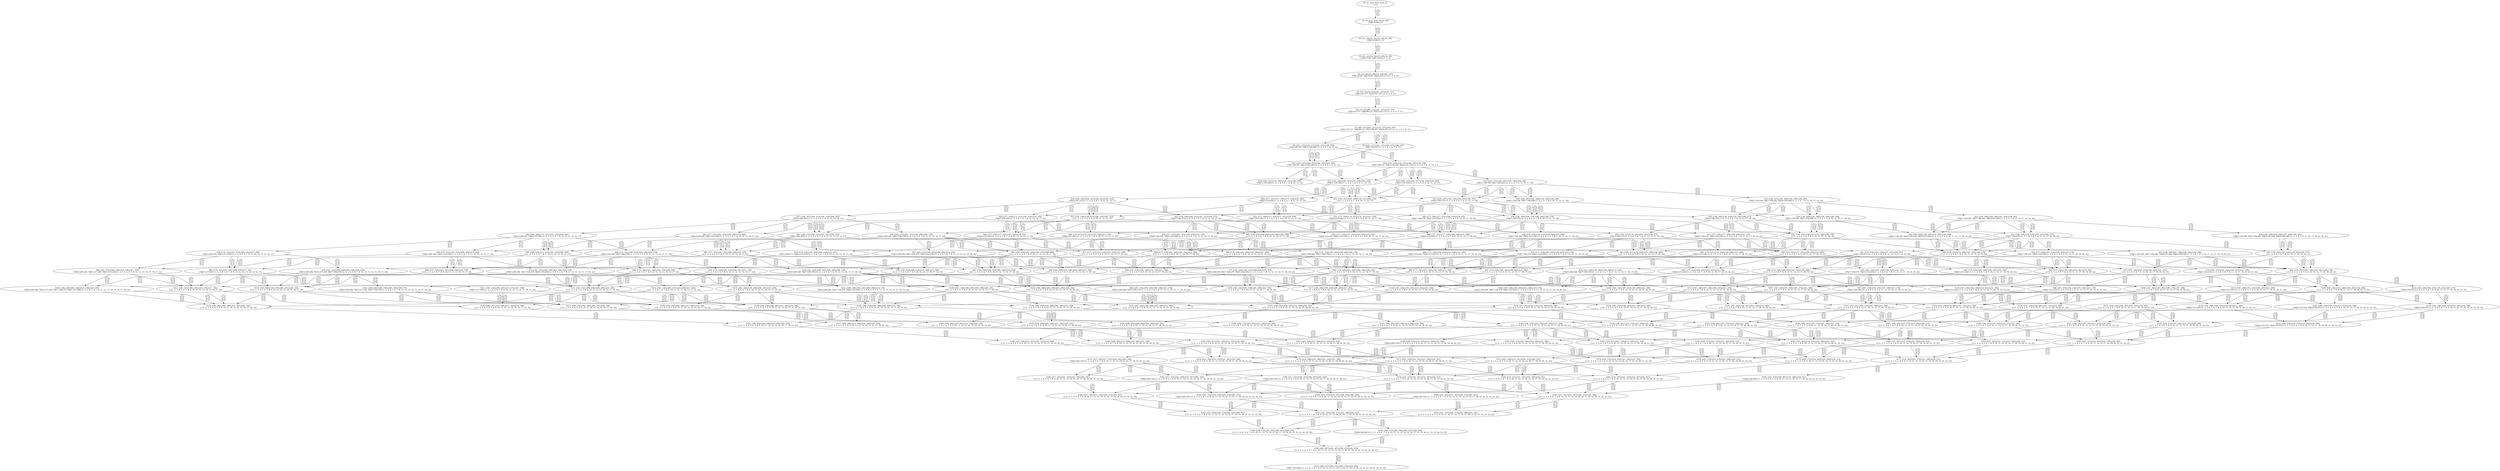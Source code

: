 digraph {
	S0[label="S0: [0, 0] [0, 0] [0, 0] [0, 0] \n{}{}"];
	S1[label="S1: [0, 0] [0, 0] [0, 0] [32, 40] \n{T0J0:32-40}{1}"];
	S2[label="S2: [32, 32] [32, 32] [32, 40] [55, 69] \n{T0J1:55-69}{1, 2}"];
	S3[label="S3: [32, 32] [32, 40] [55, 69] [74, 93] \n{T0J1:55-69, T0J2:74-93}{1, 2, 3}"];
	S4[label="S4: [32, 40] [55, 69] [74, 93] [101, 127] \n{T0J1:55-69, T0J2:74-93, T0J10:101-127}{1, 2, 3, 11}"];
	S5[label="S5: [74, 74] [74, 93] [101, 127] [125, 157] \n{T0J3:125-157, T0J10:101-127}{1, 2, 3, 4, 11}"];
	S6[label="S6: [74, 93] [98, 123] [101, 127] [125, 157] \n{T0J3:125-157, T0J6:98-123, T0J10:101-127}{1, 2, 3, 4, 7, 11}"];
	S7[label="S7: [98, 123] [101, 127] [125, 157] [149, 187] \n{T0J3:125-157, T0J6:98-123, T0J7:149-187, T0J10:101-127}{1, 2, 3, 4, 7, 8, 11}"];
	S8[label="S8: [101, 127] [125, 157] [149, 187] [158, 199] \n{T0J7:149-187, T0J11:158-199}{1, 2, 3, 4, 7, 8, 11, 12}"];
	S9[label="S9: [125, 127] [125, 127] [149, 187] [160, 193] \n{T0J7:149-187}{1, 2, 3, 4, 5, 6, 7, 8, 11}"];
	S10[label="S10: [121, 153] [125, 157] [149, 187] [158, 199] \n{T0J7:149-187, T0J11:158-199, T0J16:121-153}{1, 2, 3, 4, 7, 8, 11, 12, 17}"];
	S11[label="S11: [125, 157] [149, 187] [158, 193] [160, 199] \n{T0J7:149-187, T0J11:158-199}{1, 2, 3, 4, 5, 6, 7, 8, 11, 12}"];
	S12[label="S12: [125, 157] [149, 187] [158, 199] [194, 245] \n{T0J11:158-199, T0J17:194-245}{1, 2, 3, 4, 7, 8, 11, 12, 17, 18}"];
	S13[label="S13: [125, 183] [149, 187] [158, 199] [160, 219] \n{T0J11:158-199}{1, 2, 3, 4, 5, 6, 7, 8, 11, 12, 17}"];
	S14[label="S14: [149, 153] [149, 157] [156, 185] [158, 199] \n{T0J11:158-199}{1, 2, 3, 4, 7, 8, 9, 10, 11, 12, 17}"];
	S15[label="S15: [149, 187] [150, 188] [158, 199] [194, 245] \n{T0J11:158-199, T0J17:194-245, T0J18:150-188}{1, 2, 3, 4, 7, 8, 11, 12, 17, 18, 19}"];
	S16[label="S16: [149, 157] [156, 189] [158, 193] [160, 199] \n{T0J11:158-199}{1, 2, 3, 4, 5, 6, 7, 8, 9, 10, 11, 12}"];
	S17[label="S17: [149, 187] [158, 199] [160, 223] [194, 275] \n{T0J17:194-275}{1, 2, 3, 4, 5, 6, 7, 8, 11, 12, 17, 18}"];
	S18[label="S18: [149, 187] [156, 188] [158, 199] [194, 248] \n{T0J11:158-199, T0J17:194-248}{1, 2, 3, 4, 7, 8, 9, 10, 11, 12, 17, 18}"];
	S19[label="S19: [158, 183] [158, 187] [160, 212] [181, 219] \n{T0J12:181-212}{1, 2, 3, 4, 5, 6, 7, 8, 11, 12, 13, 17}"];
	S20[label="S20: [177, 187] [177, 199] [177, 219] [214, 229] \n{T0J21:214-229}{1, 2, 3, 4, 5, 6, 7, 8, 11, 12, 17, 22}"];
	S21[label="S21: [150, 188] [158, 199] [187, 204] [194, 245] \n{T0J11:158-199, T0J17:194-245, T0J19:187-204}{1, 2, 3, 4, 7, 8, 11, 12, 17, 18, 19, 20}"];
	S22[label="S22: [149, 187] [156, 199] [158, 215] [160, 223] \n{}{1, 2, 3, 4, 5, 6, 7, 8, 9, 10, 11, 12, 17}"];
	S23[label="S23: [150, 199] [158, 218] [174, 245] [194, 275] \n{T0J17:194-275}{1, 2, 3, 4, 5, 6, 7, 8, 11, 12, 17, 18, 19}"];
	S24[label="S24: [150, 188] [156, 188] [158, 199] [194, 248] \n{T0J11:158-199, T0J17:194-248}{1, 2, 3, 4, 7, 8, 9, 10, 11, 12, 17, 18, 19}"];
	S25[label="S25: [158, 199] [160, 215] [181, 223] [194, 275] \n{T0J17:194-275}{1, 2, 3, 4, 5, 6, 7, 8, 11, 12, 13, 17, 18}"];
	S26[label="S26: [177, 199] [177, 223] [194, 229] [214, 278] \n{T0J17:194-278, T0J21:214-229}{1, 2, 3, 4, 5, 6, 7, 8, 11, 12, 17, 18, 22}"];
	S27[label="S27: [158, 187] [160, 212] [181, 219] [206, 243] \n{T0J13:206-243}{1, 2, 3, 4, 5, 6, 7, 8, 11, 12, 13, 14, 17}"];
	S28[label="S28: [177, 199] [177, 215] [181, 219] [214, 229] \n{T0J21:214-229}{1, 2, 3, 4, 5, 6, 7, 8, 11, 12, 13, 17, 22}"];
	S29[label="S29: [158, 199] [184, 199] [187, 204] [194, 245] \n{T0J11:158-199, T0J17:194-245, T0J19:187-204, T0J20:184-199}{1, 2, 3, 4, 7, 8, 11, 12, 17, 18, 19, 20, 21}"];
	S30[label="S30: [156, 199] [158, 219] [160, 248] [194, 279] \n{T0J17:194-279}{1, 2, 3, 4, 5, 6, 7, 8, 9, 10, 11, 12, 17, 18}"];
	S31[label="S31: [158, 199] [158, 215] [160, 216] [181, 223] \n{}{1, 2, 3, 4, 5, 6, 7, 8, 9, 10, 11, 12, 13, 17}"];
	S32[label="S32: [177, 199] [177, 219] [177, 223] [214, 229] \n{T0J21:214-229}{1, 2, 3, 4, 5, 6, 7, 8, 9, 10, 11, 12, 17, 22}"];
	S33[label="S33: [158, 218] [174, 234] [187, 245] [194, 275] \n{T0J17:194-275}{1, 2, 3, 4, 5, 6, 7, 8, 11, 12, 17, 18, 19, 20}"];
	S34[label="S34: [156, 188] [158, 199] [187, 204] [194, 248] \n{T0J11:158-199, T0J17:194-248, T0J19:187-204}{1, 2, 3, 4, 7, 8, 9, 10, 11, 12, 17, 18, 19, 20}"];
	S35[label="S35: [174, 199] [174, 215] [174, 223] [215, 234] \n{T0J22:215-234}{1, 2, 3, 4, 5, 6, 7, 8, 9, 10, 11, 12, 17, 23}"];
	S36[label="S36: [158, 215] [174, 218] [181, 245] [194, 275] \n{T0J17:194-275}{1, 2, 3, 4, 5, 6, 7, 8, 11, 12, 13, 17, 18, 19}"];
	S37[label="S37: [177, 218] [177, 229] [194, 245] [214, 278] \n{T0J17:194-278, T0J21:214-229}{1, 2, 3, 4, 5, 6, 7, 8, 11, 12, 17, 18, 19, 22}"];
	S38[label="S38: [160, 215] [181, 223] [194, 246] [206, 278] \n{T0J13:206-246, T0J17:194-278}{1, 2, 3, 4, 5, 6, 7, 8, 11, 12, 13, 14, 17, 18}"];
	S39[label="S39: [177, 215] [181, 223] [194, 229] [214, 278] \n{T0J17:194-278, T0J21:214-229}{1, 2, 3, 4, 5, 6, 7, 8, 11, 12, 13, 17, 18, 22}"];
	S40[label="S40: [160, 204] [172, 212] [181, 219] [206, 243] \n{T0J13:206-243, T0J14:172-204}{1, 2, 3, 4, 5, 6, 7, 8, 11, 12, 13, 14, 15, 17}"];
	S41[label="S41: [177, 215] [181, 219] [206, 229] [214, 246] \n{T0J13:206-246, T0J21:214-229}{1, 2, 3, 4, 5, 6, 7, 8, 11, 12, 13, 14, 17, 22}"];
	S42[label="S42: [156, 219] [158, 231] [174, 248] [194, 279] \n{}{1, 2, 3, 4, 5, 6, 7, 8, 9, 10, 11, 12, 17, 18, 19}"];
	S43[label="S43: [158, 219] [160, 228] [181, 248] [194, 290] \n{}{1, 2, 3, 4, 5, 6, 7, 8, 9, 10, 11, 12, 13, 17, 18}"];
	S44[label="S44: [177, 223] [177, 229] [194, 248] [214, 290] \n{T0J21:214-229}{1, 2, 3, 4, 5, 6, 7, 8, 9, 10, 11, 12, 17, 18, 22}"];
	S45[label="S45: [158, 215] [160, 219] [181, 223] [206, 259] \n{T0J13:206-259}{1, 2, 3, 4, 5, 6, 7, 8, 9, 10, 11, 12, 13, 14, 17}"];
	S46[label="S46: [177, 219] [177, 223] [181, 229] [214, 231] \n{T0J21:214-229}{1, 2, 3, 4, 5, 6, 7, 8, 9, 10, 11, 12, 13, 17, 22}"];
	S47[label="S47: [174, 229] [187, 234] [192, 245] [194, 275] \n{}{1, 2, 3, 4, 5, 6, 7, 8, 11, 12, 17, 18, 19, 20, 21}"];
	S48[label="S48: [174, 219] [174, 234] [194, 248] [215, 290] \n{T0J17:194-290, T0J22:215-234}{1, 2, 3, 4, 5, 6, 7, 8, 9, 10, 11, 12, 17, 18, 23}"];
	S49[label="S49: [174, 215] [174, 223] [181, 228] [215, 234] \n{T0J22:215-234}{1, 2, 3, 4, 5, 6, 7, 8, 9, 10, 11, 12, 13, 17, 23}"];
	S50[label="S50: [177, 219] [177, 223] [214, 229] [215, 234] \n{T0J21:214-229, T0J22:215-234}{1, 2, 3, 4, 5, 6, 7, 8, 9, 10, 11, 12, 17, 22, 23}"];
	S51[label="S51: [174, 218] [181, 234] [187, 245] [194, 275] \n{T0J17:194-275}{1, 2, 3, 4, 5, 6, 7, 8, 11, 12, 13, 17, 18, 19, 20}"];
	S52[label="S52: [177, 229] [187, 234] [194, 245] [214, 278] \n{T0J17:194-278, T0J21:214-229}{1, 2, 3, 4, 5, 6, 7, 8, 11, 12, 17, 18, 19, 20, 22}"];
	S53[label="S53: [158, 199] [187, 199] [190, 204] [194, 248] \n{T0J11:158-199, T0J17:194-248, T0J19:187-204, T0J20:190-199}{1, 2, 3, 4, 7, 8, 9, 10, 11, 12, 17, 18, 19, 20, 21}"];
	S54[label="S54: [174, 218] [181, 245] [194, 246] [206, 278] \n{T0J13:206-246, T0J17:194-278}{1, 2, 3, 4, 5, 6, 7, 8, 11, 12, 13, 14, 17, 18, 19}"];
	S55[label="S55: [177, 218] [181, 229] [194, 245] [214, 278] \n{T0J17:194-278, T0J21:214-229}{1, 2, 3, 4, 5, 6, 7, 8, 11, 12, 13, 17, 18, 19, 22}"];
	S56[label="S56: [172, 212] [181, 223] [194, 246] [206, 278] \n{T0J13:206-246, T0J17:194-278}{1, 2, 3, 4, 5, 6, 7, 8, 11, 12, 13, 14, 15, 17, 18}"];
	S57[label="S57: [181, 223] [194, 229] [206, 246] [214, 278] \n{T0J13:206-246, T0J17:194-278, T0J21:214-229}{1, 2, 3, 4, 5, 6, 7, 8, 11, 12, 13, 14, 17, 18, 22}"];
	S58[label="S58: [172, 212] [181, 219] [206, 243] [217, 258] \n{T0J13:206-243, T0J15:217-258}{1, 2, 3, 4, 5, 6, 7, 8, 11, 12, 13, 14, 15, 16, 17}"];
	S59[label="S59: [177, 212] [181, 219] [206, 229] [214, 246] \n{T0J13:206-246, T0J21:214-229}{1, 2, 3, 4, 5, 6, 7, 8, 11, 12, 13, 14, 15, 17, 22}"];
	S60[label="S60: [158, 234] [174, 246] [187, 250] [194, 279] \n{}{1, 2, 3, 4, 5, 6, 7, 8, 9, 10, 11, 12, 17, 18, 19, 20}"];
	S61[label="S61: [158, 231] [174, 248] [181, 248] [194, 290] \n{}{1, 2, 3, 4, 5, 6, 7, 8, 9, 10, 11, 12, 13, 17, 18, 19}"];
	S62[label="S62: [177, 229] [177, 245] [194, 250] [214, 290] \n{}{1, 2, 3, 4, 5, 6, 7, 8, 9, 10, 11, 12, 17, 18, 19, 22}"];
	S63[label="S63: [160, 228] [181, 248] [194, 279] [206, 290] \n{}{1, 2, 3, 4, 5, 6, 7, 8, 9, 10, 11, 12, 13, 14, 17, 18}"];
	S64[label="S64: [177, 229] [181, 248] [194, 252] [214, 290] \n{}{1, 2, 3, 4, 5, 6, 7, 8, 9, 10, 11, 12, 13, 17, 18, 22}"];
	S65[label="S65: [160, 219] [172, 223] [181, 236] [206, 259] \n{}{1, 2, 3, 4, 5, 6, 7, 8, 9, 10, 11, 12, 13, 14, 15, 17}"];
	S66[label="S66: [177, 223] [181, 229] [206, 246] [214, 279] \n{}{1, 2, 3, 4, 5, 6, 7, 8, 9, 10, 11, 12, 13, 14, 17, 22}"];
	S67[label="S67: [174, 231] [174, 234] [194, 248] [215, 290] \n{T0J22:215-234}{1, 2, 3, 4, 5, 6, 7, 8, 9, 10, 11, 12, 17, 18, 19, 23}"];
	S68[label="S68: [174, 234] [181, 248] [194, 248] [215, 290] \n{}{1, 2, 3, 4, 5, 6, 7, 8, 9, 10, 11, 12, 13, 17, 18, 23}"];
	S69[label="S69: [177, 229] [194, 234] [214, 248] [215, 290] \n{T0J21:214-229, T0J22:215-234}{1, 2, 3, 4, 5, 6, 7, 8, 9, 10, 11, 12, 17, 18, 22, 23}"];
	S70[label="S70: [174, 223] [181, 228] [206, 234] [215, 275] \n{T0J13:206-275, T0J22:215-234}{1, 2, 3, 4, 5, 6, 7, 8, 9, 10, 11, 12, 13, 14, 17, 23}"];
	S71[label="S71: [177, 223] [181, 229] [214, 234] [215, 248] \n{}{1, 2, 3, 4, 5, 6, 7, 8, 9, 10, 11, 12, 13, 17, 22, 23}"];
	S72[label="S72: [181, 229] [187, 234] [194, 245] [197, 275] \n{}{1, 2, 3, 4, 5, 6, 7, 8, 11, 12, 13, 17, 18, 19, 20, 21}"];
	S73[label="S73: [187, 233] [192, 234] [194, 245] [214, 278] \n{T0J21:214-233}{1, 2, 3, 4, 5, 6, 7, 8, 11, 12, 17, 18, 19, 20, 21, 22}"];
	S74[label="S74: [181, 234] [187, 245] [194, 246] [212, 278] \n{T0J13:206-246, T0J17:194-278}{1, 2, 3, 4, 5, 6, 7, 8, 11, 12, 13, 14, 17, 18, 19, 20}"];
	S75[label="S75: [181, 229] [187, 234] [194, 245] [214, 278] \n{T0J17:194-278, T0J21:214-229}{1, 2, 3, 4, 5, 6, 7, 8, 11, 12, 13, 17, 18, 19, 20, 22}"];
	S76[label="S76: [181, 218] [188, 245] [194, 246] [206, 278] \n{T0J13:206-246, T0J17:194-278}{1, 2, 3, 4, 5, 6, 7, 8, 11, 12, 13, 14, 15, 17, 18, 19}"];
	S77[label="S77: [181, 229] [194, 245] [206, 246] [214, 278] \n{T0J13:206-246, T0J17:194-278, T0J21:214-229}{1, 2, 3, 4, 5, 6, 7, 8, 11, 12, 13, 14, 17, 18, 19, 22}"];
	S78[label="S78: [181, 223] [194, 246] [206, 258] [229, 278] \n{T0J13:206-246, T0J15:217-258, T0J17:194-278}{1, 2, 3, 4, 5, 6, 7, 8, 11, 12, 13, 14, 15, 16, 17, 18}"];
	S79[label="S79: [181, 223] [194, 229] [206, 246] [214, 278] \n{T0J13:206-246, T0J17:194-278, T0J21:214-229}{1, 2, 3, 4, 5, 6, 7, 8, 11, 12, 13, 14, 15, 17, 18, 22}"];
	S80[label="S80: [181, 219] [206, 229] [214, 246] [217, 258] \n{T0J13:206-246, T0J15:217-258, T0J21:214-229}{1, 2, 3, 4, 5, 6, 7, 8, 11, 12, 13, 14, 15, 16, 17, 22}"];
	S81[label="S81: [174, 241] [187, 246] [192, 261] [194, 279] \n{}{1, 2, 3, 4, 5, 6, 7, 8, 9, 10, 11, 12, 17, 18, 19, 20, 21}"];
	S82[label="S82: [174, 246] [181, 250] [187, 263] [194, 290] \n{}{1, 2, 3, 4, 5, 6, 7, 8, 9, 10, 11, 12, 13, 17, 18, 19, 20}"];
	S83[label="S83: [177, 245] [187, 246] [194, 261] [214, 290] \n{}{1, 2, 3, 4, 5, 6, 7, 8, 9, 10, 11, 12, 17, 18, 19, 20, 22}"];
	S84[label="S84: [174, 248] [181, 248] [194, 290] [206, 291] \n{}{1, 2, 3, 4, 5, 6, 7, 8, 9, 10, 11, 12, 13, 14, 17, 18, 19}"];
	S85[label="S85: [177, 245] [181, 250] [194, 258] [214, 290] \n{}{1, 2, 3, 4, 5, 6, 7, 8, 9, 10, 11, 12, 13, 17, 18, 19, 22}"];
	S86[label="S86: [172, 246] [181, 248] [194, 279] [206, 290] \n{}{1, 2, 3, 4, 5, 6, 7, 8, 9, 10, 11, 12, 13, 14, 15, 17, 18}"];
	S87[label="S87: [181, 248] [194, 252] [206, 289] [214, 290] \n{}{1, 2, 3, 4, 5, 6, 7, 8, 9, 10, 11, 12, 13, 14, 17, 18, 22}"];
	S88[label="S88: [172, 223] [181, 243] [206, 259] [217, 291] \n{T0J15:217-291}{1, 2, 3, 4, 5, 6, 7, 8, 9, 10, 11, 12, 13, 14, 15, 16, 17}"];
	S89[label="S89: [177, 229] [181, 241] [206, 246] [214, 279] \n{}{1, 2, 3, 4, 5, 6, 7, 8, 9, 10, 11, 12, 13, 14, 15, 17, 22}"];
	S90[label="S90: [174, 234] [187, 246] [194, 250] [215, 290] \n{T0J22:215-234}{1, 2, 3, 4, 5, 6, 7, 8, 9, 10, 11, 12, 17, 18, 19, 20, 23}"];
	S91[label="S91: [174, 234] [181, 248] [194, 260] [215, 290] \n{}{1, 2, 3, 4, 5, 6, 7, 8, 9, 10, 11, 12, 13, 17, 18, 19, 23}"];
	S92[label="S92: [177, 234] [194, 245] [214, 250] [215, 290] \n{T0J22:215-234}{1, 2, 3, 4, 5, 6, 7, 8, 9, 10, 11, 12, 17, 18, 19, 22, 23}"];
	S93[label="S93: [181, 248] [194, 248] [206, 290] [215, 294] \n{}{1, 2, 3, 4, 5, 6, 7, 8, 9, 10, 11, 12, 13, 14, 17, 18, 23}"];
	S94[label="S94: [181, 234] [194, 248] [214, 258] [215, 290] \n{}{1, 2, 3, 4, 5, 6, 7, 8, 9, 10, 11, 12, 13, 17, 18, 22, 23}"];
	S95[label="S95: [174, 228] [181, 234] [206, 241] [215, 275] \n{}{1, 2, 3, 4, 5, 6, 7, 8, 9, 10, 11, 12, 13, 14, 15, 17, 23}"];
	S96[label="S96: [181, 229] [206, 234] [214, 248] [215, 283] \n{}{1, 2, 3, 4, 5, 6, 7, 8, 9, 10, 11, 12, 13, 14, 17, 22, 23}"];
	S97[label="S97: [187, 234] [194, 245] [197, 246] [215, 278] \n{T0J13:206-246}{1, 2, 3, 4, 5, 6, 7, 8, 11, 12, 13, 14, 17, 18, 19, 20, 21}"];
	S98[label="S98: [187, 233] [194, 234] [197, 245] [215, 278] \n{T0J21:214-233}{1, 2, 3, 4, 5, 6, 7, 8, 11, 12, 13, 17, 18, 19, 20, 21, 22}"];
	S99[label="S99: [187, 234] [194, 245] [195, 246] [212, 278] \n{T0J13:206-246, T0J17:194-278}{1, 2, 3, 4, 5, 6, 7, 8, 11, 12, 13, 14, 15, 17, 18, 19, 20}"];
	S100[label="S100: [187, 234] [194, 245] [212, 246] [218, 278] \n{T0J13:206-246, T0J17:194-278, T0J21:214-229}{1, 2, 3, 4, 5, 6, 7, 8, 11, 12, 13, 14, 17, 18, 19, 20, 22}"];
	S101[label="S101: [188, 245] [194, 246] [206, 258] [229, 278] \n{T0J13:206-246, T0J15:217-258, T0J17:194-278}{1, 2, 3, 4, 5, 6, 7, 8, 11, 12, 13, 14, 15, 16, 17, 18, 19}"];
	S102[label="S102: [188, 229] [194, 245] [206, 246] [214, 278] \n{T0J13:206-246, T0J17:194-278, T0J21:214-229}{1, 2, 3, 4, 5, 6, 7, 8, 11, 12, 13, 14, 15, 17, 18, 19, 22}"];
	S103[label="S103: [194, 229] [206, 246] [214, 258] [229, 278] \n{T0J13:206-246, T0J15:217-258, T0J17:194-278, T0J21:214-229}{1, 2, 3, 4, 5, 6, 7, 8, 11, 12, 13, 14, 15, 16, 17, 18, 22}"];
	S104[label="S104: [181, 246] [187, 261] [194, 270] [197, 290] \n{}{1, 2, 3, 4, 5, 6, 7, 8, 9, 10, 11, 12, 13, 17, 18, 19, 20, 21}"];
	S105[label="S105: [187, 245] [192, 246] [194, 265] [214, 290] \n{}{1, 2, 3, 4, 5, 6, 7, 8, 9, 10, 11, 12, 17, 18, 19, 20, 21, 22}"];
	S106[label="S106: [181, 250] [187, 263] [194, 290] [212, 306] \n{}{1, 2, 3, 4, 5, 6, 7, 8, 9, 10, 11, 12, 13, 14, 17, 18, 19, 20}"];
	S107[label="S107: [181, 246] [187, 261] [194, 274] [214, 290] \n{}{1, 2, 3, 4, 5, 6, 7, 8, 9, 10, 11, 12, 13, 17, 18, 19, 20, 22}"];
	S108[label="S108: [181, 248] [188, 266] [194, 290] [206, 291] \n{}{1, 2, 3, 4, 5, 6, 7, 8, 9, 10, 11, 12, 13, 14, 15, 17, 18, 19}"];
	S109[label="S109: [181, 250] [194, 258] [206, 290] [214, 305] \n{}{1, 2, 3, 4, 5, 6, 7, 8, 9, 10, 11, 12, 13, 14, 17, 18, 19, 22}"];
	S110[label="S110: [181, 248] [194, 279] [206, 291] [229, 318] \n{}{1, 2, 3, 4, 5, 6, 7, 8, 9, 10, 11, 12, 13, 14, 15, 16, 17, 18}"];
	S111[label="S111: [181, 252] [194, 266] [206, 289] [214, 290] \n{}{1, 2, 3, 4, 5, 6, 7, 8, 9, 10, 11, 12, 13, 14, 15, 17, 18, 22}"];
	S112[label="S112: [181, 241] [206, 246] [214, 279] [217, 301] \n{}{1, 2, 3, 4, 5, 6, 7, 8, 9, 10, 11, 12, 13, 14, 15, 16, 17, 22}"];
	S113[label="S113: [187, 246] [192, 250] [194, 261] [215, 290] \n{T0J22:215-250}{1, 2, 3, 4, 5, 6, 7, 8, 9, 10, 11, 12, 17, 18, 19, 20, 21, 23}"];
	S114[label="S114: [194, 246] [194, 255] [194, 261] [239, 279] \n{T0J24:239-255}{1, 2, 3, 4, 5, 6, 7, 8, 9, 10, 11, 12, 17, 18, 19, 20, 21, 25}"];
	S115[label="S115: [181, 246] [187, 250] [194, 263] [215, 290] \n{}{1, 2, 3, 4, 5, 6, 7, 8, 9, 10, 11, 12, 13, 17, 18, 19, 20, 23}"];
	S116[label="S116: [187, 245] [194, 246] [214, 261] [215, 290] \n{T0J22:215-234}{1, 2, 3, 4, 5, 6, 7, 8, 9, 10, 11, 12, 17, 18, 19, 20, 22, 23}"];
	S117[label="S117: [181, 248] [194, 260] [206, 290] [215, 294] \n{}{1, 2, 3, 4, 5, 6, 7, 8, 9, 10, 11, 12, 13, 14, 17, 18, 19, 23}"];
	S118[label="S118: [181, 245] [194, 250] [214, 263] [215, 290] \n{}{1, 2, 3, 4, 5, 6, 7, 8, 9, 10, 11, 12, 13, 17, 18, 19, 22, 23}"];
	S119[label="S119: [181, 248] [194, 266] [206, 290] [215, 294] \n{}{1, 2, 3, 4, 5, 6, 7, 8, 9, 10, 11, 12, 13, 14, 15, 17, 18, 23}"];
	S120[label="S120: [194, 248] [206, 258] [214, 290] [218, 294] \n{}{1, 2, 3, 4, 5, 6, 7, 8, 9, 10, 11, 12, 13, 14, 17, 18, 22, 23}"];
	S121[label="S121: [181, 234] [206, 243] [215, 275] [217, 300] \n{T0J15:217-300}{1, 2, 3, 4, 5, 6, 7, 8, 9, 10, 11, 12, 13, 14, 15, 16, 17, 23}"];
	S122[label="S122: [181, 234] [206, 247] [214, 248] [215, 283] \n{}{1, 2, 3, 4, 5, 6, 7, 8, 9, 10, 11, 12, 13, 14, 15, 17, 22, 23}"];
	S123[label="S123: [187, 261] [194, 270] [197, 290] [215, 306] \n{}{1, 2, 3, 4, 5, 6, 7, 8, 9, 10, 11, 12, 13, 14, 17, 18, 19, 20, 21}"];
	S124[label="S124: [187, 246] [194, 265] [197, 274] [214, 290] \n{}{1, 2, 3, 4, 5, 6, 7, 8, 9, 10, 11, 12, 13, 17, 18, 19, 20, 21, 22}"];
	S125[label="S125: [187, 263] [194, 268] [195, 290] [212, 306] \n{}{1, 2, 3, 4, 5, 6, 7, 8, 9, 10, 11, 12, 13, 14, 15, 17, 18, 19, 20}"];
	S126[label="S126: [187, 261] [194, 274] [212, 290] [218, 306] \n{}{1, 2, 3, 4, 5, 6, 7, 8, 9, 10, 11, 12, 13, 14, 17, 18, 19, 20, 22}"];
	S127[label="S127: [188, 279] [194, 290] [206, 291] [229, 320] \n{}{1, 2, 3, 4, 5, 6, 7, 8, 9, 10, 11, 12, 13, 14, 15, 16, 17, 18, 19}"];
	S128[label="S128: [188, 258] [194, 268] [206, 290] [214, 305] \n{}{1, 2, 3, 4, 5, 6, 7, 8, 9, 10, 11, 12, 13, 14, 15, 17, 18, 19, 22}"];
	S129[label="S129: [194, 266] [206, 289] [214, 301] [229, 333] \n{}{1, 2, 3, 4, 5, 6, 7, 8, 9, 10, 11, 12, 13, 14, 15, 16, 17, 18, 22}"];
	S130[label="S130: [187, 250] [194, 261] [197, 275] [215, 290] \n{}{1, 2, 3, 4, 5, 6, 7, 8, 9, 10, 11, 12, 13, 17, 18, 19, 20, 21, 23}"];
	S131[label="S131: [194, 255] [194, 261] [197, 275] [239, 290] \n{}{1, 2, 3, 4, 5, 6, 7, 8, 9, 10, 11, 12, 13, 17, 18, 19, 20, 21, 25}"];
	S132[label="S132: [192, 246] [194, 250] [214, 265] [221, 290] \n{T0J22:215-250}{1, 2, 3, 4, 5, 6, 7, 8, 9, 10, 11, 12, 17, 18, 19, 20, 21, 22, 23}"];
	S133[label="S133: [194, 246] [194, 255] [214, 265] [239, 290] \n{T0J24:239-255}{1, 2, 3, 4, 5, 6, 7, 8, 9, 10, 11, 12, 17, 18, 19, 20, 21, 22, 25}"];
	S134[label="S134: [187, 250] [194, 263] [212, 290] [219, 306] \n{}{1, 2, 3, 4, 5, 6, 7, 8, 9, 10, 11, 12, 13, 14, 17, 18, 19, 20, 23}"];
	S135[label="S135: [187, 246] [194, 261] [214, 274] [215, 290] \n{}{1, 2, 3, 4, 5, 6, 7, 8, 9, 10, 11, 12, 13, 17, 18, 19, 20, 22, 23}"];
	S136[label="S136: [188, 260] [194, 266] [206, 290] [215, 294] \n{}{1, 2, 3, 4, 5, 6, 7, 8, 9, 10, 11, 12, 13, 14, 15, 17, 18, 19, 23}"];
	S137[label="S137: [194, 250] [206, 263] [214, 290] [218, 305] \n{}{1, 2, 3, 4, 5, 6, 7, 8, 9, 10, 11, 12, 13, 14, 17, 18, 19, 22, 23}"];
	S138[label="S138: [194, 266] [206, 290] [215, 300] [229, 326] \n{}{1, 2, 3, 4, 5, 6, 7, 8, 9, 10, 11, 12, 13, 14, 15, 16, 17, 18, 23}"];
	S139[label="S139: [194, 258] [206, 266] [214, 290] [218, 294] \n{}{1, 2, 3, 4, 5, 6, 7, 8, 9, 10, 11, 12, 13, 14, 15, 17, 18, 22, 23}"];
	S140[label="S140: [206, 247] [214, 248] [215, 283] [218, 306] \n{}{1, 2, 3, 4, 5, 6, 7, 8, 9, 10, 11, 12, 13, 14, 15, 16, 17, 22, 23}"];
	S141[label="S141: [194, 250] [194, 255] [215, 261] [239, 290] \n{T0J22:215-250, T0J24:239-255}{1, 2, 3, 4, 5, 6, 7, 8, 9, 10, 11, 12, 17, 18, 19, 20, 21, 23, 25}"];
	S142[label="S142: [194, 270] [195, 279] [201, 290] [215, 306] \n{}{1, 2, 3, 4, 5, 6, 7, 8, 9, 10, 11, 12, 13, 14, 15, 17, 18, 19, 20, 21}"];
	S143[label="S143: [194, 265] [197, 274] [214, 290] [221, 306] \n{}{1, 2, 3, 4, 5, 6, 7, 8, 9, 10, 11, 12, 13, 14, 17, 18, 19, 20, 21, 22}"];
	S144[label="S144: [194, 261] [197, 275] [215, 290] [221, 310] \n{}{1, 2, 3, 4, 5, 6, 7, 8, 9, 10, 11, 12, 13, 14, 17, 18, 19, 20, 21, 23}"];
	S145[label="S145: [194, 261] [197, 275] [215, 290] [239, 315] \n{}{1, 2, 3, 4, 5, 6, 7, 8, 9, 10, 11, 12, 13, 14, 17, 18, 19, 20, 21, 25}"];
	S146[label="S146: [194, 250] [197, 265] [214, 275] [221, 290] \n{}{1, 2, 3, 4, 5, 6, 7, 8, 9, 10, 11, 12, 13, 17, 18, 19, 20, 21, 22, 23}"];
	S147[label="S147: [194, 255] [197, 265] [214, 275] [239, 290] \n{}{1, 2, 3, 4, 5, 6, 7, 8, 9, 10, 11, 12, 13, 17, 18, 19, 20, 21, 22, 25}"];
	S148[label="S148: [194, 290] [195, 291] [212, 320] [229, 335] \n{}{1, 2, 3, 4, 5, 6, 7, 8, 9, 10, 11, 12, 13, 14, 15, 16, 17, 18, 19, 20}"];
	S149[label="S149: [194, 274] [201, 279] [212, 290] [218, 306] \n{}{1, 2, 3, 4, 5, 6, 7, 8, 9, 10, 11, 12, 13, 14, 15, 17, 18, 19, 20, 22}"];
	S150[label="S150: [194, 289] [206, 298] [214, 305] [229, 333] \n{}{1, 2, 3, 4, 5, 6, 7, 8, 9, 10, 11, 12, 13, 14, 15, 16, 17, 18, 19, 22}"];
	S151[label="S151: [194, 255] [197, 261] [215, 279] [239, 290] \n{}{1, 2, 3, 4, 5, 6, 7, 8, 9, 10, 11, 12, 13, 17, 18, 19, 20, 21, 23, 25}"];
	S152[label="S152: [194, 250] [214, 255] [221, 265] [239, 290] \n{T0J22:215-250, T0J24:239-255}{1, 2, 3, 4, 5, 6, 7, 8, 9, 10, 11, 12, 17, 18, 19, 20, 21, 22, 23, 25}"];
	S153[label="S153: [194, 263] [201, 268] [212, 290] [219, 306] \n{}{1, 2, 3, 4, 5, 6, 7, 8, 9, 10, 11, 12, 13, 14, 15, 17, 18, 19, 20, 23}"];
	S154[label="S154: [194, 261] [214, 274] [215, 290] [232, 306] \n{}{1, 2, 3, 4, 5, 6, 7, 8, 9, 10, 11, 12, 13, 14, 17, 18, 19, 20, 22, 23}"];
	S155[label="S155: [194, 290] [206, 298] [215, 300] [229, 332] \n{}{1, 2, 3, 4, 5, 6, 7, 8, 9, 10, 11, 12, 13, 14, 15, 16, 17, 18, 19, 23}"];
	S156[label="S156: [206, 263] [208, 268] [214, 290] [218, 305] \n{}{1, 2, 3, 4, 5, 6, 7, 8, 9, 10, 11, 12, 13, 14, 15, 17, 18, 19, 22, 23}"];
	S157[label="S157: [206, 266] [214, 290] [218, 306] [251, 339] \n{}{1, 2, 3, 4, 5, 6, 7, 8, 9, 10, 11, 12, 13, 14, 15, 16, 17, 18, 22, 23}"];
	S158[label="S158: [195, 291] [201, 320] [215, 333] [229, 342] \n{}{1, 2, 3, 4, 5, 6, 7, 8, 9, 10, 11, 12, 13, 14, 15, 16, 17, 18, 19, 20, 21}"];
	S159[label="S159: [195, 274] [201, 283] [214, 290] [221, 306] \n{}{1, 2, 3, 4, 5, 6, 7, 8, 9, 10, 11, 12, 13, 14, 15, 17, 18, 19, 20, 21, 22}"];
	S160[label="S160: [195, 275] [201, 279] [215, 290] [221, 310] \n{}{1, 2, 3, 4, 5, 6, 7, 8, 9, 10, 11, 12, 13, 14, 15, 17, 18, 19, 20, 21, 23}"];
	S161[label="S161: [195, 275] [201, 279] [215, 290] [239, 315] \n{}{1, 2, 3, 4, 5, 6, 7, 8, 9, 10, 11, 12, 13, 14, 15, 17, 18, 19, 20, 21, 25}"];
	S162[label="S162: [197, 265] [214, 275] [221, 290] [231, 310] \n{}{1, 2, 3, 4, 5, 6, 7, 8, 9, 10, 11, 12, 13, 14, 17, 18, 19, 20, 21, 22, 23}"];
	S163[label="S163: [197, 265] [214, 275] [221, 290] [239, 315] \n{}{1, 2, 3, 4, 5, 6, 7, 8, 9, 10, 11, 12, 13, 14, 17, 18, 19, 20, 21, 22, 25}"];
	S164[label="S164: [197, 261] [215, 279] [221, 290] [239, 315] \n{}{1, 2, 3, 4, 5, 6, 7, 8, 9, 10, 11, 12, 13, 14, 17, 18, 19, 20, 21, 23, 25}"];
	S165[label="S165: [197, 255] [214, 265] [221, 279] [239, 290] \n{}{1, 2, 3, 4, 5, 6, 7, 8, 9, 10, 11, 12, 13, 17, 18, 19, 20, 21, 22, 23, 25}"];
	S166[label="S166: [201, 298] [212, 305] [218, 333] [232, 346] \n{}{1, 2, 3, 4, 5, 6, 7, 8, 9, 10, 11, 12, 13, 14, 15, 16, 17, 18, 19, 20, 22}"];
	S167[label="S167: [201, 298] [212, 300] [219, 332] [232, 338] \n{}{1, 2, 3, 4, 5, 6, 7, 8, 9, 10, 11, 12, 13, 14, 15, 16, 17, 18, 19, 20, 23}"];
	S168[label="S168: [208, 274] [214, 279] [215, 290] [232, 306] \n{T0J14:208-279}{1, 2, 3, 4, 5, 6, 7, 8, 9, 10, 11, 12, 13, 14, 15, 17, 18, 19, 20, 22, 23}"];
	S169[label="S169: [208, 290] [214, 298] [218, 306] [251, 339] \n{}{1, 2, 3, 4, 5, 6, 7, 8, 9, 10, 11, 12, 13, 14, 15, 16, 17, 18, 19, 22, 23}"];
	S170[label="S170: [201, 320] [214, 333] [221, 341] [232, 346] \n{}{1, 2, 3, 4, 5, 6, 7, 8, 9, 10, 11, 12, 13, 14, 15, 16, 17, 18, 19, 20, 21, 22}"];
	S171[label="S171: [201, 316] [215, 332] [221, 338] [235, 347] \n{}{1, 2, 3, 4, 5, 6, 7, 8, 9, 10, 11, 12, 13, 14, 15, 16, 17, 18, 19, 20, 21, 23}"];
	S172[label="S172: [217, 320] [217, 333] [229, 342] [285, 350] \n{T0J23:285-350}{1, 2, 3, 4, 5, 6, 7, 8, 9, 10, 11, 12, 13, 14, 15, 16, 17, 18, 19, 20, 21, 24}"];
	S173[label="S173: [201, 320] [215, 321] [229, 333] [240, 347] \n{}{1, 2, 3, 4, 5, 6, 7, 8, 9, 10, 11, 12, 13, 14, 15, 16, 17, 18, 19, 20, 21, 25}"];
	S174[label="S174: [201, 275] [214, 283] [221, 290] [231, 310] \n{}{1, 2, 3, 4, 5, 6, 7, 8, 9, 10, 11, 12, 13, 14, 15, 17, 18, 19, 20, 21, 22, 23}"];
	S175[label="S175: [201, 275] [214, 283] [221, 290] [239, 315] \n{}{1, 2, 3, 4, 5, 6, 7, 8, 9, 10, 11, 12, 13, 14, 15, 17, 18, 19, 20, 21, 22, 25}"];
	S176[label="S176: [201, 279] [215, 279] [221, 290] [239, 315] \n{}{1, 2, 3, 4, 5, 6, 7, 8, 9, 10, 11, 12, 13, 14, 15, 17, 18, 19, 20, 21, 23, 25}"];
	S177[label="S177: [214, 265] [221, 279] [231, 290] [239, 315] \n{}{1, 2, 3, 4, 5, 6, 7, 8, 9, 10, 11, 12, 13, 14, 17, 18, 19, 20, 21, 22, 23, 25}"];
	S178[label="S178: [214, 298] [215, 306] [232, 338] [251, 346] \n{}{1, 2, 3, 4, 5, 6, 7, 8, 9, 10, 11, 12, 13, 14, 15, 16, 17, 18, 19, 20, 22, 23}"];
	S179[label="S179: [214, 333] [221, 341] [231, 347] [238, 372] \n{}{1, 2, 3, 4, 5, 6, 7, 8, 9, 10, 11, 12, 13, 14, 15, 16, 17, 18, 19, 20, 21, 22, 23}"];
	S180[label="S180: [217, 333] [221, 342] [232, 350] [285, 367] \n{}{1, 2, 3, 4, 5, 6, 7, 8, 9, 10, 11, 12, 13, 14, 15, 16, 17, 18, 19, 20, 21, 22, 24}"];
	S181[label="S181: [214, 333] [221, 333] [232, 347] [240, 367] \n{}{1, 2, 3, 4, 5, 6, 7, 8, 9, 10, 11, 12, 13, 14, 15, 16, 17, 18, 19, 20, 21, 22, 25}"];
	S182[label="S182: [217, 332] [221, 338] [235, 347] [285, 350] \n{T0J23:285-350}{1, 2, 3, 4, 5, 6, 7, 8, 9, 10, 11, 12, 13, 14, 15, 16, 17, 18, 19, 20, 21, 23, 24}"];
	S183[label="S183: [215, 321] [221, 332] [235, 338] [242, 351] \n{}{1, 2, 3, 4, 5, 6, 7, 8, 9, 10, 11, 12, 13, 14, 15, 16, 17, 18, 19, 20, 21, 23, 25}"];
	S184[label="S184: [217, 321] [229, 333] [240, 347] [285, 350] \n{T0J23:285-350}{1, 2, 3, 4, 5, 6, 7, 8, 9, 10, 11, 12, 13, 14, 15, 16, 17, 18, 19, 20, 21, 24, 25}"];
	S185[label="S185: [221, 279] [228, 283] [231, 290] [239, 315] \n{T0J14:228-283}{1, 2, 3, 4, 5, 6, 7, 8, 9, 10, 11, 12, 13, 14, 15, 17, 18, 19, 20, 21, 22, 23, 25}"];
	S186[label="S186: [221, 342] [231, 350] [238, 372] [285, 427] \n{}{1, 2, 3, 4, 5, 6, 7, 8, 9, 10, 11, 12, 13, 14, 15, 16, 17, 18, 19, 20, 21, 22, 23, 24}"];
	S187[label="S187: [221, 341] [231, 347] [238, 372] [252, 398] \n{}{1, 2, 3, 4, 5, 6, 7, 8, 9, 10, 11, 12, 13, 14, 15, 16, 17, 18, 19, 20, 21, 22, 23, 25}"];
	S188[label="S188: [221, 341] [231, 347] [238, 372] [287, 431] \n{T0J25:287-431}{1, 2, 3, 4, 5, 6, 7, 8, 9, 10, 11, 12, 13, 14, 15, 16, 17, 18, 19, 20, 21, 22, 23, 26}"];
	S189[label="S189: [221, 333] [232, 347] [240, 362] [285, 368] \n{}{1, 2, 3, 4, 5, 6, 7, 8, 9, 10, 11, 12, 13, 14, 15, 16, 17, 18, 19, 20, 21, 22, 24, 25}"];
	S190[label="S190: [221, 332] [235, 338] [242, 350] [285, 351] \n{T0J23:285-350}{1, 2, 3, 4, 5, 6, 7, 8, 9, 10, 11, 12, 13, 14, 15, 16, 17, 18, 19, 20, 21, 23, 24, 25}"];
	S191[label="S191: [231, 350] [238, 372] [252, 399] [285, 437] \n{}{1, 2, 3, 4, 5, 6, 7, 8, 9, 10, 11, 12, 13, 14, 15, 16, 17, 18, 19, 20, 21, 22, 23, 24, 25}"];
	S192[label="S192: [231, 350] [238, 372] [285, 427] [289, 431] \n{}{1, 2, 3, 4, 5, 6, 7, 8, 9, 10, 11, 12, 13, 14, 15, 16, 17, 18, 19, 20, 21, 22, 23, 24, 26}"];
	S193[label="S193: [231, 347] [238, 372] [252, 398] [287, 441] \n{}{1, 2, 3, 4, 5, 6, 7, 8, 9, 10, 11, 12, 13, 14, 15, 16, 17, 18, 19, 20, 21, 22, 23, 25, 26}"];
	S194[label="S194: [238, 372] [252, 407] [285, 437] [289, 476] \n{}{1, 2, 3, 4, 5, 6, 7, 8, 9, 10, 11, 12, 13, 14, 15, 16, 17, 18, 19, 20, 21, 22, 23, 24, 25, 26}"];
	S195[label="S195: [285, 372] [285, 399] [285, 437] [349, 465] \n{T0J26:349-465}{1, 2, 3, 4, 5, 6, 7, 8, 9, 10, 11, 12, 13, 14, 15, 16, 17, 18, 19, 20, 21, 22, 23, 24, 25, 27}"];
	S196[label="S196: [285, 407] [285, 437] [289, 476] [349, 518] \n{}{1, 2, 3, 4, 5, 6, 7, 8, 9, 10, 11, 12, 13, 14, 15, 16, 17, 18, 19, 20, 21, 22, 23, 24, 25, 26, 27}"];
	S197[label="S197: [349, 437] [349, 476] [349, 518] [414, 600] \n{T0J27:414-600}{1, 2, 3, 4, 5, 6, 7, 8, 9, 10, 11, 12, 13, 14, 15, 16, 17, 18, 19, 20, 21, 22, 23, 24, 25, 26, 27, 28}"];
	S0 -> S1[label="T0 J0\nDL=3700\nES=0\nLS=0\nEF=32\nLF=40",fontsize=8];
	S1 -> S2[label="T0 J1\nDL=3700\nES=32\nLS=40\nEF=55\nLF=69",fontsize=8];
	S2 -> S3[label="T0 J2\nDL=3700\nES=32\nLS=40\nEF=74\nLF=93",fontsize=8];
	S3 -> S4[label="T0 J10\nDL=3700\nES=32\nLS=40\nEF=101\nLF=127",fontsize=8];
	S4 -> S5[label="T0 J3\nDL=3700\nES=74\nLS=93\nEF=125\nLF=157",fontsize=8];
	S5 -> S6[label="T0 J6\nDL=3700\nES=74\nLS=93\nEF=98\nLF=123",fontsize=8];
	S6 -> S7[label="T0 J7\nDL=3700\nES=74\nLS=93\nEF=149\nLF=187",fontsize=8];
	S7 -> S9[label="T0 J4\nDL=3700\nES=125\nLS=127\nEF=177\nLF=193",fontsize=8];
	S7 -> S9[label="T0 J5\nDL=3700\nES=125\nLS=127\nEF=160\nLF=171",fontsize=8];
	S7 -> S8[label="T0 J11\nDL=3700\nES=101\nLS=127\nEF=158\nLF=199",fontsize=8];
	S8 -> S11[label="T0 J4\nDL=3700\nES=125\nLS=127\nEF=177\nLF=193",fontsize=8];
	S8 -> S11[label="T0 J5\nDL=3700\nES=125\nLS=127\nEF=160\nLF=171",fontsize=8];
	S8 -> S10[label="T0 J16\nDL=3700\nES=101\nLS=127\nEF=121\nLF=153",fontsize=8];
	S9 -> S11[label="T0 J11\nDL=3700\nES=125\nLS=127\nEF=182\nLF=199",fontsize=8];
	S10 -> S13[label="T0 J4\nDL=3700\nES=125\nLS=153\nEF=177\nLF=219",fontsize=8];
	S10 -> S13[label="T0 J5\nDL=3700\nES=125\nLS=153\nEF=160\nLF=197",fontsize=8];
	S10 -> S14[label="T0 J8\nDL=3700\nES=149\nLS=153\nEF=156\nLF=162",fontsize=8];
	S10 -> S14[label="T0 J9\nDL=3700\nES=149\nLS=153\nEF=174\nLF=185",fontsize=8];
	S10 -> S12[label="T0 J17\nDL=3700\nES=121\nLS=153\nEF=194\nLF=245",fontsize=8];
	S11 -> S16[label="T0 J8\nDL=3700\nES=149\nLS=157\nEF=156\nLF=166",fontsize=8];
	S11 -> S16[label="T0 J9\nDL=3700\nES=149\nLS=157\nEF=174\nLF=189",fontsize=8];
	S11 -> S13[label="T0 J16\nDL=3700\nES=125\nLS=157\nEF=145\nLF=183",fontsize=8];
	S12 -> S17[label="T0 J4\nDL=3700\nES=125\nLS=157\nEF=177\nLF=223",fontsize=8];
	S12 -> S17[label="T0 J5\nDL=3700\nES=125\nLS=157\nEF=160\nLF=201",fontsize=8];
	S12 -> S18[label="T0 J8\nDL=3700\nES=149\nLS=156\nEF=156\nLF=165",fontsize=8];
	S12 -> S18[label="T0 J9\nDL=3700\nES=149\nLS=156\nEF=174\nLF=188",fontsize=8];
	S12 -> S15[label="T0 J18\nDL=3700\nES=125\nLS=156\nEF=150\nLF=188",fontsize=8];
	S13 -> S22[label="T0 J8\nDL=3700\nES=149\nLS=183\nEF=156\nLF=192",fontsize=8];
	S13 -> S22[label="T0 J9\nDL=3700\nES=149\nLS=183\nEF=174\nLF=215",fontsize=8];
	S13 -> S19[label="T0 J12\nDL=3700\nES=158\nLS=183\nEF=181\nLF=212",fontsize=8];
	S13 -> S17[label="T0 J17\nDL=3700\nES=125\nLS=183\nEF=198\nLF=275",fontsize=8];
	S13 -> S20[label="T0 J21\nDL=3700\nES=177\nLS=182\nEF=214\nLF=229",fontsize=8];
	S14 -> S22[label="T0 J4\nDL=3700\nES=149\nLS=157\nEF=201\nLF=223",fontsize=8];
	S14 -> S22[label="T0 J5\nDL=3700\nES=149\nLS=157\nEF=184\nLF=201",fontsize=8];
	S14 -> S18[label="T0 J17\nDL=3700\nES=149\nLS=156\nEF=222\nLF=248",fontsize=8];
	S15 -> S23[label="T0 J4\nDL=3700\nES=149\nLS=187\nEF=201\nLF=253",fontsize=8];
	S15 -> S23[label="T0 J5\nDL=3700\nES=149\nLS=187\nEF=184\nLF=231",fontsize=8];
	S15 -> S24[label="T0 J8\nDL=3700\nES=149\nLS=156\nEF=156\nLF=165",fontsize=8];
	S15 -> S24[label="T0 J9\nDL=3700\nES=149\nLS=156\nEF=174\nLF=188",fontsize=8];
	S15 -> S21[label="T0 J19\nDL=3700\nES=149\nLS=156\nEF=187\nLF=204",fontsize=8];
	S16 -> S22[label="T0 J16\nDL=3700\nES=149\nLS=157\nEF=169\nLF=183",fontsize=8];
	S17 -> S30[label="T0 J8\nDL=3700\nES=149\nLS=187\nEF=156\nLF=196",fontsize=8];
	S17 -> S30[label="T0 J9\nDL=3700\nES=149\nLS=187\nEF=174\nLF=219",fontsize=8];
	S17 -> S25[label="T0 J12\nDL=3700\nES=158\nLS=186\nEF=181\nLF=215",fontsize=8];
	S17 -> S23[label="T0 J18\nDL=3700\nES=149\nLS=186\nEF=174\nLF=218",fontsize=8];
	S17 -> S26[label="T0 J21\nDL=3700\nES=177\nLS=182\nEF=214\nLF=229",fontsize=8];
	S18 -> S30[label="T0 J4\nDL=3700\nES=149\nLS=187\nEF=201\nLF=253",fontsize=8];
	S18 -> S30[label="T0 J5\nDL=3700\nES=149\nLS=187\nEF=184\nLF=231",fontsize=8];
	S18 -> S24[label="T0 J18\nDL=3700\nES=149\nLS=156\nEF=174\nLF=188",fontsize=8];
	S19 -> S31[label="T0 J8\nDL=3700\nES=158\nLS=183\nEF=165\nLF=192",fontsize=8];
	S19 -> S31[label="T0 J9\nDL=3700\nES=158\nLS=183\nEF=183\nLF=215",fontsize=8];
	S19 -> S27[label="T0 J13\nDL=3700\nES=158\nLS=183\nEF=206\nLF=243",fontsize=8];
	S19 -> S25[label="T0 J17\nDL=3700\nES=158\nLS=183\nEF=231\nLF=275",fontsize=8];
	S19 -> S28[label="T0 J21\nDL=3700\nES=177\nLS=182\nEF=214\nLF=229",fontsize=8];
	S20 -> S32[label="T0 J8\nDL=3700\nES=177\nLS=187\nEF=184\nLF=196",fontsize=8];
	S20 -> S32[label="T0 J9\nDL=3700\nES=177\nLS=187\nEF=202\nLF=219",fontsize=8];
	S20 -> S28[label="T0 J12\nDL=3700\nES=177\nLS=186\nEF=200\nLF=215",fontsize=8];
	S20 -> S26[label="T0 J17\nDL=3700\nES=177\nLS=186\nEF=250\nLF=278",fontsize=8];
	S21 -> S33[label="T0 J4\nDL=3700\nES=150\nLS=188\nEF=202\nLF=254",fontsize=8];
	S21 -> S33[label="T0 J5\nDL=3700\nES=150\nLS=188\nEF=185\nLF=232",fontsize=8];
	S21 -> S34[label="T0 J8\nDL=3700\nES=150\nLS=156\nEF=157\nLF=165",fontsize=8];
	S21 -> S34[label="T0 J9\nDL=3700\nES=150\nLS=156\nEF=175\nLF=188",fontsize=8];
	S21 -> S29[label="T0 J20\nDL=3700\nES=150\nLS=156\nEF=184\nLF=199",fontsize=8];
	S22 -> S31[label="T0 J12\nDL=3700\nES=158\nLS=187\nEF=181\nLF=216",fontsize=8];
	S22 -> S30[label="T0 J17\nDL=3700\nES=149\nLS=187\nEF=222\nLF=279",fontsize=8];
	S22 -> S32[label="T0 J21\nDL=3700\nES=177\nLS=182\nEF=214\nLF=229",fontsize=8];
	S22 -> S35[label="T0 J22\nDL=3700\nES=174\nLS=182\nEF=215\nLF=234",fontsize=8];
	S23 -> S42[label="T0 J8\nDL=3700\nES=150\nLS=199\nEF=157\nLF=208",fontsize=8];
	S23 -> S42[label="T0 J9\nDL=3700\nES=150\nLS=199\nEF=175\nLF=231",fontsize=8];
	S23 -> S36[label="T0 J12\nDL=3700\nES=158\nLS=186\nEF=181\nLF=215",fontsize=8];
	S23 -> S33[label="T0 J19\nDL=3700\nES=150\nLS=186\nEF=188\nLF=234",fontsize=8];
	S23 -> S37[label="T0 J21\nDL=3700\nES=177\nLS=182\nEF=214\nLF=229",fontsize=8];
	S24 -> S42[label="T0 J4\nDL=3700\nES=150\nLS=188\nEF=202\nLF=254",fontsize=8];
	S24 -> S42[label="T0 J5\nDL=3700\nES=150\nLS=188\nEF=185\nLF=232",fontsize=8];
	S24 -> S34[label="T0 J19\nDL=3700\nES=150\nLS=156\nEF=188\nLF=204",fontsize=8];
	S25 -> S43[label="T0 J8\nDL=3700\nES=158\nLS=199\nEF=165\nLF=208",fontsize=8];
	S25 -> S43[label="T0 J9\nDL=3700\nES=158\nLS=199\nEF=183\nLF=231",fontsize=8];
	S25 -> S38[label="T0 J13\nDL=3700\nES=158\nLS=186\nEF=206\nLF=246",fontsize=8];
	S25 -> S36[label="T0 J18\nDL=3700\nES=158\nLS=186\nEF=183\nLF=218",fontsize=8];
	S25 -> S39[label="T0 J21\nDL=3700\nES=177\nLS=182\nEF=214\nLF=229",fontsize=8];
	S26 -> S44[label="T0 J8\nDL=3700\nES=177\nLS=199\nEF=184\nLF=208",fontsize=8];
	S26 -> S44[label="T0 J9\nDL=3700\nES=177\nLS=199\nEF=202\nLF=231",fontsize=8];
	S26 -> S39[label="T0 J12\nDL=3700\nES=177\nLS=186\nEF=200\nLF=215",fontsize=8];
	S26 -> S37[label="T0 J18\nDL=3700\nES=177\nLS=186\nEF=202\nLF=218",fontsize=8];
	S27 -> S45[label="T0 J8\nDL=3700\nES=158\nLS=187\nEF=165\nLF=196",fontsize=8];
	S27 -> S45[label="T0 J9\nDL=3700\nES=158\nLS=187\nEF=183\nLF=219",fontsize=8];
	S27 -> S40[label="T0 J14\nDL=3700\nES=158\nLS=186\nEF=172\nLF=204",fontsize=8];
	S27 -> S38[label="T0 J17\nDL=3700\nES=158\nLS=186\nEF=231\nLF=278",fontsize=8];
	S27 -> S41[label="T0 J21\nDL=3700\nES=177\nLS=182\nEF=214\nLF=229",fontsize=8];
	S28 -> S46[label="T0 J8\nDL=3700\nES=177\nLS=199\nEF=184\nLF=208",fontsize=8];
	S28 -> S46[label="T0 J9\nDL=3700\nES=177\nLS=199\nEF=202\nLF=231",fontsize=8];
	S28 -> S41[label="T0 J13\nDL=3700\nES=177\nLS=186\nEF=225\nLF=246",fontsize=8];
	S28 -> S39[label="T0 J17\nDL=3700\nES=177\nLS=186\nEF=250\nLF=278",fontsize=8];
	S29 -> S47[label="T0 J4\nDL=3700\nES=158\nLS=199\nEF=210\nLF=265",fontsize=8];
	S29 -> S47[label="T0 J5\nDL=3700\nES=158\nLS=199\nEF=193\nLF=243",fontsize=8];
	S30 -> S43[label="T0 J12\nDL=3700\nES=158\nLS=199\nEF=181\nLF=228",fontsize=8];
	S30 -> S42[label="T0 J18\nDL=3700\nES=156\nLS=198\nEF=181\nLF=230",fontsize=8];
	S30 -> S44[label="T0 J21\nDL=3700\nES=177\nLS=182\nEF=214\nLF=229",fontsize=8];
	S30 -> S48[label="T0 J22\nDL=3700\nES=174\nLS=182\nEF=215\nLF=234",fontsize=8];
	S31 -> S45[label="T0 J13\nDL=3700\nES=158\nLS=199\nEF=206\nLF=259",fontsize=8];
	S31 -> S43[label="T0 J17\nDL=3700\nES=158\nLS=198\nEF=231\nLF=290",fontsize=8];
	S31 -> S46[label="T0 J21\nDL=3700\nES=177\nLS=182\nEF=214\nLF=229",fontsize=8];
	S31 -> S49[label="T0 J22\nDL=3700\nES=174\nLS=182\nEF=215\nLF=234",fontsize=8];
	S32 -> S46[label="T0 J12\nDL=3700\nES=177\nLS=199\nEF=200\nLF=228",fontsize=8];
	S32 -> S44[label="T0 J17\nDL=3700\nES=177\nLS=198\nEF=250\nLF=290",fontsize=8];
	S32 -> S50[label="T0 J22\nDL=3700\nES=177\nLS=182\nEF=218\nLF=234",fontsize=8];
	S33 -> S60[label="T0 J8\nDL=3700\nES=158\nLS=218\nEF=165\nLF=227",fontsize=8];
	S33 -> S60[label="T0 J9\nDL=3700\nES=158\nLS=218\nEF=183\nLF=250",fontsize=8];
	S33 -> S51[label="T0 J12\nDL=3700\nES=158\nLS=186\nEF=181\nLF=215",fontsize=8];
	S33 -> S47[label="T0 J20\nDL=3700\nES=158\nLS=186\nEF=192\nLF=229",fontsize=8];
	S33 -> S52[label="T0 J21\nDL=3700\nES=177\nLS=182\nEF=214\nLF=229",fontsize=8];
	S34 -> S60[label="T0 J4\nDL=3700\nES=156\nLS=188\nEF=208\nLF=254",fontsize=8];
	S34 -> S60[label="T0 J5\nDL=3700\nES=156\nLS=188\nEF=191\nLF=232",fontsize=8];
	S34 -> S53[label="T0 J20\nDL=3700\nES=156\nLS=156\nEF=190\nLF=199",fontsize=8];
	S35 -> S49[label="T0 J12\nDL=3700\nES=174\nLS=199\nEF=197\nLF=228",fontsize=8];
	S35 -> S48[label="T0 J17\nDL=3700\nES=174\nLS=198\nEF=247\nLF=290",fontsize=8];
	S35 -> S50[label="T0 J21\nDL=3700\nES=177\nLS=182\nEF=214\nLF=229",fontsize=8];
	S36 -> S61[label="T0 J8\nDL=3700\nES=158\nLS=215\nEF=165\nLF=224",fontsize=8];
	S36 -> S61[label="T0 J9\nDL=3700\nES=158\nLS=215\nEF=183\nLF=247",fontsize=8];
	S36 -> S54[label="T0 J13\nDL=3700\nES=158\nLS=186\nEF=206\nLF=246",fontsize=8];
	S36 -> S51[label="T0 J19\nDL=3700\nES=158\nLS=186\nEF=196\nLF=234",fontsize=8];
	S36 -> S55[label="T0 J21\nDL=3700\nES=177\nLS=182\nEF=214\nLF=229",fontsize=8];
	S37 -> S62[label="T0 J8\nDL=3700\nES=177\nLS=218\nEF=184\nLF=227",fontsize=8];
	S37 -> S62[label="T0 J9\nDL=3700\nES=177\nLS=218\nEF=202\nLF=250",fontsize=8];
	S37 -> S55[label="T0 J12\nDL=3700\nES=177\nLS=186\nEF=200\nLF=215",fontsize=8];
	S37 -> S52[label="T0 J19\nDL=3700\nES=177\nLS=186\nEF=215\nLF=234",fontsize=8];
	S38 -> S63[label="T0 J8\nDL=3700\nES=160\nLS=215\nEF=167\nLF=224",fontsize=8];
	S38 -> S63[label="T0 J9\nDL=3700\nES=160\nLS=215\nEF=185\nLF=247",fontsize=8];
	S38 -> S56[label="T0 J14\nDL=3700\nES=160\nLS=186\nEF=174\nLF=204",fontsize=8];
	S38 -> S54[label="T0 J18\nDL=3700\nES=160\nLS=186\nEF=185\nLF=218",fontsize=8];
	S38 -> S57[label="T0 J21\nDL=3700\nES=177\nLS=182\nEF=214\nLF=229",fontsize=8];
	S39 -> S64[label="T0 J8\nDL=3700\nES=177\nLS=215\nEF=184\nLF=224",fontsize=8];
	S39 -> S64[label="T0 J9\nDL=3700\nES=177\nLS=215\nEF=202\nLF=247",fontsize=8];
	S39 -> S57[label="T0 J13\nDL=3700\nES=177\nLS=186\nEF=225\nLF=246",fontsize=8];
	S39 -> S55[label="T0 J18\nDL=3700\nES=177\nLS=186\nEF=202\nLF=218",fontsize=8];
	S40 -> S65[label="T0 J8\nDL=3700\nES=160\nLS=204\nEF=167\nLF=213",fontsize=8];
	S40 -> S65[label="T0 J9\nDL=3700\nES=160\nLS=204\nEF=185\nLF=236",fontsize=8];
	S40 -> S58[label="T0 J15\nDL=3700\nES=160\nLS=186\nEF=217\nLF=258",fontsize=8];
	S40 -> S56[label="T0 J17\nDL=3700\nES=160\nLS=186\nEF=233\nLF=278",fontsize=8];
	S40 -> S59[label="T0 J21\nDL=3700\nES=177\nLS=182\nEF=214\nLF=229",fontsize=8];
	S41 -> S66[label="T0 J8\nDL=3700\nES=177\nLS=215\nEF=184\nLF=224",fontsize=8];
	S41 -> S66[label="T0 J9\nDL=3700\nES=177\nLS=215\nEF=202\nLF=247",fontsize=8];
	S41 -> S59[label="T0 J14\nDL=3700\nES=177\nLS=186\nEF=191\nLF=204",fontsize=8];
	S41 -> S57[label="T0 J17\nDL=3700\nES=177\nLS=186\nEF=250\nLF=278",fontsize=8];
	S42 -> S61[label="T0 J12\nDL=3700\nES=158\nLS=219\nEF=181\nLF=248",fontsize=8];
	S42 -> S60[label="T0 J19\nDL=3700\nES=156\nLS=198\nEF=194\nLF=246",fontsize=8];
	S42 -> S62[label="T0 J21\nDL=3700\nES=177\nLS=182\nEF=214\nLF=229",fontsize=8];
	S42 -> S67[label="T0 J22\nDL=3700\nES=174\nLS=182\nEF=215\nLF=234",fontsize=8];
	S43 -> S63[label="T0 J13\nDL=3700\nES=158\nLS=219\nEF=206\nLF=279",fontsize=8];
	S43 -> S61[label="T0 J18\nDL=3700\nES=158\nLS=198\nEF=183\nLF=230",fontsize=8];
	S43 -> S64[label="T0 J21\nDL=3700\nES=177\nLS=182\nEF=214\nLF=229",fontsize=8];
	S43 -> S68[label="T0 J22\nDL=3700\nES=174\nLS=182\nEF=215\nLF=234",fontsize=8];
	S44 -> S64[label="T0 J12\nDL=3700\nES=177\nLS=223\nEF=200\nLF=252",fontsize=8];
	S44 -> S62[label="T0 J18\nDL=3700\nES=177\nLS=198\nEF=202\nLF=230",fontsize=8];
	S44 -> S69[label="T0 J22\nDL=3700\nES=177\nLS=182\nEF=218\nLF=234",fontsize=8];
	S45 -> S65[label="T0 J14\nDL=3700\nES=158\nLS=215\nEF=172\nLF=233",fontsize=8];
	S45 -> S63[label="T0 J17\nDL=3700\nES=158\nLS=198\nEF=231\nLF=290",fontsize=8];
	S45 -> S66[label="T0 J21\nDL=3700\nES=177\nLS=182\nEF=214\nLF=229",fontsize=8];
	S45 -> S70[label="T0 J22\nDL=3700\nES=174\nLS=182\nEF=215\nLF=234",fontsize=8];
	S46 -> S66[label="T0 J13\nDL=3700\nES=177\nLS=219\nEF=225\nLF=279",fontsize=8];
	S46 -> S64[label="T0 J17\nDL=3700\nES=177\nLS=198\nEF=250\nLF=290",fontsize=8];
	S46 -> S71[label="T0 J22\nDL=3700\nES=177\nLS=182\nEF=218\nLF=234",fontsize=8];
	S47 -> S81[label="T0 J8\nDL=3700\nES=174\nLS=229\nEF=181\nLF=238",fontsize=8];
	S47 -> S81[label="T0 J9\nDL=3700\nES=174\nLS=229\nEF=199\nLF=261",fontsize=8];
	S47 -> S72[label="T0 J12\nDL=3700\nES=174\nLS=186\nEF=197\nLF=215",fontsize=8];
	S47 -> S73[label="T0 J21\nDL=3700\nES=177\nLS=186\nEF=214\nLF=233",fontsize=8];
	S48 -> S68[label="T0 J12\nDL=3700\nES=174\nLS=219\nEF=197\nLF=248",fontsize=8];
	S48 -> S67[label="T0 J18\nDL=3700\nES=174\nLS=198\nEF=199\nLF=230",fontsize=8];
	S48 -> S69[label="T0 J21\nDL=3700\nES=177\nLS=182\nEF=214\nLF=229",fontsize=8];
	S49 -> S70[label="T0 J13\nDL=3700\nES=174\nLS=215\nEF=222\nLF=275",fontsize=8];
	S49 -> S68[label="T0 J17\nDL=3700\nES=174\nLS=198\nEF=247\nLF=290",fontsize=8];
	S49 -> S71[label="T0 J21\nDL=3700\nES=177\nLS=182\nEF=214\nLF=229",fontsize=8];
	S50 -> S71[label="T0 J12\nDL=3700\nES=177\nLS=219\nEF=200\nLF=248",fontsize=8];
	S50 -> S69[label="T0 J17\nDL=3700\nES=177\nLS=198\nEF=250\nLF=290",fontsize=8];
	S51 -> S82[label="T0 J8\nDL=3700\nES=174\nLS=218\nEF=181\nLF=227",fontsize=8];
	S51 -> S82[label="T0 J9\nDL=3700\nES=174\nLS=218\nEF=199\nLF=250",fontsize=8];
	S51 -> S74[label="T0 J13\nDL=3700\nES=174\nLS=186\nEF=222\nLF=246",fontsize=8];
	S51 -> S72[label="T0 J20\nDL=3700\nES=174\nLS=186\nEF=208\nLF=229",fontsize=8];
	S51 -> S75[label="T0 J21\nDL=3700\nES=177\nLS=182\nEF=214\nLF=229",fontsize=8];
	S52 -> S83[label="T0 J8\nDL=3700\nES=177\nLS=229\nEF=184\nLF=238",fontsize=8];
	S52 -> S83[label="T0 J9\nDL=3700\nES=177\nLS=229\nEF=202\nLF=261",fontsize=8];
	S52 -> S75[label="T0 J12\nDL=3700\nES=177\nLS=186\nEF=200\nLF=215",fontsize=8];
	S52 -> S73[label="T0 J20\nDL=3700\nES=177\nLS=186\nEF=211\nLF=229",fontsize=8];
	S53 -> S81[label="T0 J4\nDL=3700\nES=158\nLS=199\nEF=210\nLF=265",fontsize=8];
	S53 -> S81[label="T0 J5\nDL=3700\nES=158\nLS=199\nEF=193\nLF=243",fontsize=8];
	S54 -> S84[label="T0 J8\nDL=3700\nES=174\nLS=218\nEF=181\nLF=227",fontsize=8];
	S54 -> S84[label="T0 J9\nDL=3700\nES=174\nLS=218\nEF=199\nLF=250",fontsize=8];
	S54 -> S76[label="T0 J14\nDL=3700\nES=174\nLS=186\nEF=188\nLF=204",fontsize=8];
	S54 -> S74[label="T0 J19\nDL=3700\nES=174\nLS=186\nEF=212\nLF=234",fontsize=8];
	S54 -> S77[label="T0 J21\nDL=3700\nES=177\nLS=182\nEF=214\nLF=229",fontsize=8];
	S55 -> S85[label="T0 J8\nDL=3700\nES=177\nLS=218\nEF=184\nLF=227",fontsize=8];
	S55 -> S85[label="T0 J9\nDL=3700\nES=177\nLS=218\nEF=202\nLF=250",fontsize=8];
	S55 -> S77[label="T0 J13\nDL=3700\nES=177\nLS=186\nEF=225\nLF=246",fontsize=8];
	S55 -> S75[label="T0 J19\nDL=3700\nES=177\nLS=186\nEF=215\nLF=234",fontsize=8];
	S56 -> S86[label="T0 J8\nDL=3700\nES=172\nLS=212\nEF=179\nLF=221",fontsize=8];
	S56 -> S86[label="T0 J9\nDL=3700\nES=172\nLS=212\nEF=197\nLF=244",fontsize=8];
	S56 -> S78[label="T0 J15\nDL=3700\nES=172\nLS=186\nEF=229\nLF=258",fontsize=8];
	S56 -> S76[label="T0 J18\nDL=3700\nES=172\nLS=186\nEF=197\nLF=218",fontsize=8];
	S56 -> S79[label="T0 J21\nDL=3700\nES=177\nLS=182\nEF=214\nLF=229",fontsize=8];
	S57 -> S87[label="T0 J8\nDL=3700\nES=181\nLS=223\nEF=188\nLF=232",fontsize=8];
	S57 -> S87[label="T0 J9\nDL=3700\nES=181\nLS=223\nEF=206\nLF=255",fontsize=8];
	S57 -> S79[label="T0 J14\nDL=3700\nES=181\nLS=186\nEF=195\nLF=204",fontsize=8];
	S57 -> S77[label="T0 J18\nDL=3700\nES=181\nLS=186\nEF=206\nLF=218",fontsize=8];
	S58 -> S88[label="T0 J8\nDL=3700\nES=172\nLS=212\nEF=179\nLF=221",fontsize=8];
	S58 -> S88[label="T0 J9\nDL=3700\nES=172\nLS=212\nEF=197\nLF=244",fontsize=8];
	S58 -> S78[label="T0 J17\nDL=3700\nES=172\nLS=186\nEF=245\nLF=278",fontsize=8];
	S58 -> S80[label="T0 J21\nDL=3700\nES=177\nLS=182\nEF=214\nLF=229",fontsize=8];
	S59 -> S89[label="T0 J8\nDL=3700\nES=177\nLS=212\nEF=184\nLF=221",fontsize=8];
	S59 -> S89[label="T0 J9\nDL=3700\nES=177\nLS=212\nEF=202\nLF=244",fontsize=8];
	S59 -> S80[label="T0 J15\nDL=3700\nES=177\nLS=186\nEF=234\nLF=258",fontsize=8];
	S59 -> S79[label="T0 J17\nDL=3700\nES=177\nLS=186\nEF=250\nLF=278",fontsize=8];
	S60 -> S82[label="T0 J12\nDL=3700\nES=158\nLS=234\nEF=181\nLF=263",fontsize=8];
	S60 -> S81[label="T0 J20\nDL=3700\nES=158\nLS=198\nEF=192\nLF=241",fontsize=8];
	S60 -> S83[label="T0 J21\nDL=3700\nES=177\nLS=182\nEF=214\nLF=229",fontsize=8];
	S60 -> S90[label="T0 J22\nDL=3700\nES=174\nLS=182\nEF=215\nLF=234",fontsize=8];
	S61 -> S84[label="T0 J13\nDL=3700\nES=158\nLS=231\nEF=206\nLF=291",fontsize=8];
	S61 -> S82[label="T0 J19\nDL=3700\nES=158\nLS=198\nEF=196\nLF=246",fontsize=8];
	S61 -> S85[label="T0 J21\nDL=3700\nES=177\nLS=182\nEF=214\nLF=229",fontsize=8];
	S61 -> S91[label="T0 J22\nDL=3700\nES=174\nLS=182\nEF=215\nLF=234",fontsize=8];
	S62 -> S85[label="T0 J12\nDL=3700\nES=177\nLS=229\nEF=200\nLF=258",fontsize=8];
	S62 -> S83[label="T0 J19\nDL=3700\nES=177\nLS=198\nEF=215\nLF=246",fontsize=8];
	S62 -> S92[label="T0 J22\nDL=3700\nES=177\nLS=182\nEF=218\nLF=234",fontsize=8];
	S63 -> S86[label="T0 J14\nDL=3700\nES=160\nLS=228\nEF=174\nLF=246",fontsize=8];
	S63 -> S84[label="T0 J18\nDL=3700\nES=160\nLS=198\nEF=185\nLF=230",fontsize=8];
	S63 -> S87[label="T0 J21\nDL=3700\nES=177\nLS=182\nEF=214\nLF=229",fontsize=8];
	S63 -> S93[label="T0 J22\nDL=3700\nES=174\nLS=182\nEF=215\nLF=234",fontsize=8];
	S64 -> S87[label="T0 J13\nDL=3700\nES=177\nLS=229\nEF=225\nLF=289",fontsize=8];
	S64 -> S85[label="T0 J18\nDL=3700\nES=177\nLS=198\nEF=202\nLF=230",fontsize=8];
	S64 -> S94[label="T0 J22\nDL=3700\nES=177\nLS=182\nEF=218\nLF=234",fontsize=8];
	S65 -> S88[label="T0 J15\nDL=3700\nES=160\nLS=219\nEF=217\nLF=291",fontsize=8];
	S65 -> S86[label="T0 J17\nDL=3700\nES=160\nLS=198\nEF=233\nLF=290",fontsize=8];
	S65 -> S89[label="T0 J21\nDL=3700\nES=177\nLS=182\nEF=214\nLF=229",fontsize=8];
	S65 -> S95[label="T0 J22\nDL=3700\nES=174\nLS=182\nEF=215\nLF=234",fontsize=8];
	S66 -> S89[label="T0 J14\nDL=3700\nES=177\nLS=223\nEF=191\nLF=241",fontsize=8];
	S66 -> S87[label="T0 J17\nDL=3700\nES=177\nLS=198\nEF=250\nLF=290",fontsize=8];
	S66 -> S96[label="T0 J22\nDL=3700\nES=177\nLS=182\nEF=218\nLF=234",fontsize=8];
	S67 -> S91[label="T0 J12\nDL=3700\nES=174\nLS=231\nEF=197\nLF=260",fontsize=8];
	S67 -> S90[label="T0 J19\nDL=3700\nES=174\nLS=198\nEF=212\nLF=246",fontsize=8];
	S67 -> S92[label="T0 J21\nDL=3700\nES=177\nLS=182\nEF=214\nLF=229",fontsize=8];
	S68 -> S93[label="T0 J13\nDL=3700\nES=174\nLS=234\nEF=222\nLF=294",fontsize=8];
	S68 -> S91[label="T0 J18\nDL=3700\nES=174\nLS=198\nEF=199\nLF=230",fontsize=8];
	S68 -> S94[label="T0 J21\nDL=3700\nES=177\nLS=182\nEF=214\nLF=229",fontsize=8];
	S69 -> S94[label="T0 J12\nDL=3700\nES=177\nLS=229\nEF=200\nLF=258",fontsize=8];
	S69 -> S92[label="T0 J18\nDL=3700\nES=177\nLS=198\nEF=202\nLF=230",fontsize=8];
	S70 -> S95[label="T0 J14\nDL=3700\nES=174\nLS=223\nEF=188\nLF=241",fontsize=8];
	S70 -> S93[label="T0 J17\nDL=3700\nES=174\nLS=198\nEF=247\nLF=290",fontsize=8];
	S70 -> S96[label="T0 J21\nDL=3700\nES=177\nLS=182\nEF=214\nLF=229",fontsize=8];
	S71 -> S96[label="T0 J13\nDL=3700\nES=177\nLS=223\nEF=225\nLF=283",fontsize=8];
	S71 -> S94[label="T0 J17\nDL=3700\nES=177\nLS=198\nEF=250\nLF=290",fontsize=8];
	S72 -> S104[label="T0 J8\nDL=3700\nES=181\nLS=229\nEF=188\nLF=238",fontsize=8];
	S72 -> S104[label="T0 J9\nDL=3700\nES=181\nLS=229\nEF=206\nLF=261",fontsize=8];
	S72 -> S97[label="T0 J13\nDL=3700\nES=181\nLS=186\nEF=229\nLF=246",fontsize=8];
	S72 -> S98[label="T0 J21\nDL=3700\nES=181\nLS=186\nEF=218\nLF=233",fontsize=8];
	S73 -> S105[label="T0 J8\nDL=3700\nES=187\nLS=233\nEF=194\nLF=242",fontsize=8];
	S73 -> S105[label="T0 J9\nDL=3700\nES=187\nLS=233\nEF=212\nLF=265",fontsize=8];
	S74 -> S106[label="T0 J8\nDL=3700\nES=181\nLS=234\nEF=188\nLF=243",fontsize=8];
	S74 -> S106[label="T0 J9\nDL=3700\nES=181\nLS=234\nEF=206\nLF=266",fontsize=8];
	S74 -> S99[label="T0 J14\nDL=3700\nES=181\nLS=186\nEF=195\nLF=204",fontsize=8];
	S74 -> S97[label="T0 J20\nDL=3700\nES=181\nLS=186\nEF=215\nLF=229",fontsize=8];
	S74 -> S100[label="T0 J21\nDL=3700\nES=181\nLS=182\nEF=218\nLF=229",fontsize=8];
	S75 -> S107[label="T0 J8\nDL=3700\nES=181\nLS=229\nEF=188\nLF=238",fontsize=8];
	S75 -> S107[label="T0 J9\nDL=3700\nES=181\nLS=229\nEF=206\nLF=261",fontsize=8];
	S75 -> S100[label="T0 J13\nDL=3700\nES=181\nLS=186\nEF=229\nLF=246",fontsize=8];
	S75 -> S98[label="T0 J20\nDL=3700\nES=181\nLS=186\nEF=215\nLF=229",fontsize=8];
	S76 -> S108[label="T0 J8\nDL=3700\nES=181\nLS=218\nEF=188\nLF=227",fontsize=8];
	S76 -> S108[label="T0 J9\nDL=3700\nES=181\nLS=218\nEF=206\nLF=250",fontsize=8];
	S76 -> S101[label="T0 J15\nDL=3700\nES=181\nLS=186\nEF=238\nLF=258",fontsize=8];
	S76 -> S99[label="T0 J19\nDL=3700\nES=181\nLS=186\nEF=219\nLF=234",fontsize=8];
	S76 -> S102[label="T0 J21\nDL=3700\nES=181\nLS=182\nEF=218\nLF=229",fontsize=8];
	S77 -> S109[label="T0 J8\nDL=3700\nES=181\nLS=229\nEF=188\nLF=238",fontsize=8];
	S77 -> S109[label="T0 J9\nDL=3700\nES=181\nLS=229\nEF=206\nLF=261",fontsize=8];
	S77 -> S102[label="T0 J14\nDL=3700\nES=181\nLS=186\nEF=195\nLF=204",fontsize=8];
	S77 -> S100[label="T0 J19\nDL=3700\nES=181\nLS=186\nEF=219\nLF=234",fontsize=8];
	S78 -> S110[label="T0 J8\nDL=3700\nES=181\nLS=223\nEF=188\nLF=232",fontsize=8];
	S78 -> S110[label="T0 J9\nDL=3700\nES=181\nLS=223\nEF=206\nLF=255",fontsize=8];
	S78 -> S101[label="T0 J18\nDL=3700\nES=181\nLS=186\nEF=206\nLF=218",fontsize=8];
	S78 -> S103[label="T0 J21\nDL=3700\nES=181\nLS=182\nEF=218\nLF=229",fontsize=8];
	S79 -> S111[label="T0 J8\nDL=3700\nES=181\nLS=223\nEF=188\nLF=232",fontsize=8];
	S79 -> S111[label="T0 J9\nDL=3700\nES=181\nLS=223\nEF=206\nLF=255",fontsize=8];
	S79 -> S103[label="T0 J15\nDL=3700\nES=181\nLS=186\nEF=238\nLF=258",fontsize=8];
	S79 -> S102[label="T0 J18\nDL=3700\nES=181\nLS=186\nEF=206\nLF=218",fontsize=8];
	S80 -> S112[label="T0 J8\nDL=3700\nES=181\nLS=219\nEF=188\nLF=228",fontsize=8];
	S80 -> S112[label="T0 J9\nDL=3700\nES=181\nLS=219\nEF=206\nLF=251",fontsize=8];
	S80 -> S103[label="T0 J17\nDL=3700\nES=181\nLS=186\nEF=254\nLF=278",fontsize=8];
	S81 -> S104[label="T0 J12\nDL=3700\nES=174\nLS=241\nEF=197\nLF=270",fontsize=8];
	S81 -> S105[label="T0 J21\nDL=3700\nES=177\nLS=198\nEF=214\nLF=245",fontsize=8];
	S81 -> S113[label="T0 J22\nDL=3700\nES=174\nLS=198\nEF=215\nLF=250",fontsize=8];
	S81 -> S114[label="T0 J24\nDL=3700\nES=194\nLS=198\nEF=239\nLF=255",fontsize=8];
	S82 -> S106[label="T0 J13\nDL=3700\nES=174\nLS=246\nEF=222\nLF=306",fontsize=8];
	S82 -> S104[label="T0 J20\nDL=3700\nES=174\nLS=198\nEF=208\nLF=241",fontsize=8];
	S82 -> S107[label="T0 J21\nDL=3700\nES=177\nLS=182\nEF=214\nLF=229",fontsize=8];
	S82 -> S115[label="T0 J22\nDL=3700\nES=174\nLS=182\nEF=215\nLF=234",fontsize=8];
	S83 -> S107[label="T0 J12\nDL=3700\nES=177\nLS=245\nEF=200\nLF=274",fontsize=8];
	S83 -> S105[label="T0 J20\nDL=3700\nES=177\nLS=198\nEF=211\nLF=241",fontsize=8];
	S83 -> S116[label="T0 J22\nDL=3700\nES=177\nLS=182\nEF=218\nLF=234",fontsize=8];
	S84 -> S108[label="T0 J14\nDL=3700\nES=174\nLS=248\nEF=188\nLF=266",fontsize=8];
	S84 -> S106[label="T0 J19\nDL=3700\nES=174\nLS=198\nEF=212\nLF=246",fontsize=8];
	S84 -> S109[label="T0 J21\nDL=3700\nES=177\nLS=182\nEF=214\nLF=229",fontsize=8];
	S84 -> S117[label="T0 J22\nDL=3700\nES=174\nLS=182\nEF=215\nLF=234",fontsize=8];
	S85 -> S109[label="T0 J13\nDL=3700\nES=177\nLS=245\nEF=225\nLF=305",fontsize=8];
	S85 -> S107[label="T0 J19\nDL=3700\nES=177\nLS=198\nEF=215\nLF=246",fontsize=8];
	S85 -> S118[label="T0 J22\nDL=3700\nES=177\nLS=182\nEF=218\nLF=234",fontsize=8];
	S86 -> S110[label="T0 J15\nDL=3700\nES=172\nLS=246\nEF=229\nLF=318",fontsize=8];
	S86 -> S108[label="T0 J18\nDL=3700\nES=172\nLS=198\nEF=197\nLF=230",fontsize=8];
	S86 -> S111[label="T0 J21\nDL=3700\nES=177\nLS=182\nEF=214\nLF=229",fontsize=8];
	S86 -> S119[label="T0 J22\nDL=3700\nES=174\nLS=182\nEF=215\nLF=234",fontsize=8];
	S87 -> S111[label="T0 J14\nDL=3700\nES=181\nLS=248\nEF=195\nLF=266",fontsize=8];
	S87 -> S109[label="T0 J18\nDL=3700\nES=181\nLS=198\nEF=206\nLF=230",fontsize=8];
	S87 -> S120[label="T0 J22\nDL=3700\nES=181\nLS=182\nEF=222\nLF=234",fontsize=8];
	S88 -> S110[label="T0 J17\nDL=3700\nES=172\nLS=223\nEF=245\nLF=315",fontsize=8];
	S88 -> S112[label="T0 J21\nDL=3700\nES=177\nLS=182\nEF=214\nLF=229",fontsize=8];
	S88 -> S121[label="T0 J22\nDL=3700\nES=174\nLS=182\nEF=215\nLF=234",fontsize=8];
	S89 -> S112[label="T0 J15\nDL=3700\nES=177\nLS=229\nEF=234\nLF=301",fontsize=8];
	S89 -> S111[label="T0 J17\nDL=3700\nES=177\nLS=198\nEF=250\nLF=290",fontsize=8];
	S89 -> S122[label="T0 J22\nDL=3700\nES=177\nLS=182\nEF=218\nLF=234",fontsize=8];
	S90 -> S115[label="T0 J12\nDL=3700\nES=174\nLS=234\nEF=197\nLF=263",fontsize=8];
	S90 -> S113[label="T0 J20\nDL=3700\nES=174\nLS=198\nEF=208\nLF=241",fontsize=8];
	S90 -> S116[label="T0 J21\nDL=3700\nES=177\nLS=182\nEF=214\nLF=229",fontsize=8];
	S91 -> S117[label="T0 J13\nDL=3700\nES=174\nLS=234\nEF=222\nLF=294",fontsize=8];
	S91 -> S115[label="T0 J19\nDL=3700\nES=174\nLS=198\nEF=212\nLF=246",fontsize=8];
	S91 -> S118[label="T0 J21\nDL=3700\nES=177\nLS=182\nEF=214\nLF=229",fontsize=8];
	S92 -> S118[label="T0 J12\nDL=3700\nES=177\nLS=234\nEF=200\nLF=263",fontsize=8];
	S92 -> S116[label="T0 J19\nDL=3700\nES=177\nLS=198\nEF=215\nLF=246",fontsize=8];
	S93 -> S119[label="T0 J14\nDL=3700\nES=181\nLS=248\nEF=195\nLF=266",fontsize=8];
	S93 -> S117[label="T0 J18\nDL=3700\nES=181\nLS=198\nEF=206\nLF=230",fontsize=8];
	S93 -> S120[label="T0 J21\nDL=3700\nES=181\nLS=182\nEF=218\nLF=229",fontsize=8];
	S94 -> S120[label="T0 J13\nDL=3700\nES=181\nLS=234\nEF=229\nLF=294",fontsize=8];
	S94 -> S118[label="T0 J18\nDL=3700\nES=181\nLS=198\nEF=206\nLF=230",fontsize=8];
	S95 -> S121[label="T0 J15\nDL=3700\nES=174\nLS=228\nEF=231\nLF=300",fontsize=8];
	S95 -> S119[label="T0 J17\nDL=3700\nES=174\nLS=198\nEF=247\nLF=290",fontsize=8];
	S95 -> S122[label="T0 J21\nDL=3700\nES=177\nLS=182\nEF=214\nLF=229",fontsize=8];
	S96 -> S122[label="T0 J14\nDL=3700\nES=181\nLS=229\nEF=195\nLF=247",fontsize=8];
	S96 -> S120[label="T0 J17\nDL=3700\nES=181\nLS=198\nEF=254\nLF=290",fontsize=8];
	S97 -> S123[label="T0 J8\nDL=3700\nES=187\nLS=234\nEF=194\nLF=243",fontsize=8];
	S97 -> S123[label="T0 J9\nDL=3700\nES=187\nLS=234\nEF=212\nLF=266",fontsize=8];
	S98 -> S124[label="T0 J8\nDL=3700\nES=187\nLS=233\nEF=194\nLF=242",fontsize=8];
	S98 -> S124[label="T0 J9\nDL=3700\nES=187\nLS=233\nEF=212\nLF=265",fontsize=8];
	S99 -> S125[label="T0 J8\nDL=3700\nES=187\nLS=234\nEF=194\nLF=243",fontsize=8];
	S99 -> S125[label="T0 J9\nDL=3700\nES=187\nLS=234\nEF=212\nLF=266",fontsize=8];
	S100 -> S126[label="T0 J8\nDL=3700\nES=187\nLS=234\nEF=194\nLF=243",fontsize=8];
	S100 -> S126[label="T0 J9\nDL=3700\nES=187\nLS=234\nEF=212\nLF=266",fontsize=8];
	S101 -> S127[label="T0 J8\nDL=3700\nES=188\nLS=245\nEF=195\nLF=254",fontsize=8];
	S101 -> S127[label="T0 J9\nDL=3700\nES=188\nLS=245\nEF=213\nLF=277",fontsize=8];
	S102 -> S128[label="T0 J8\nDL=3700\nES=188\nLS=229\nEF=195\nLF=238",fontsize=8];
	S102 -> S128[label="T0 J9\nDL=3700\nES=188\nLS=229\nEF=213\nLF=261",fontsize=8];
	S103 -> S129[label="T0 J8\nDL=3700\nES=194\nLS=229\nEF=201\nLF=238",fontsize=8];
	S103 -> S129[label="T0 J9\nDL=3700\nES=194\nLS=229\nEF=219\nLF=261",fontsize=8];
	S104 -> S123[label="T0 J13\nDL=3700\nES=181\nLS=246\nEF=229\nLF=306",fontsize=8];
	S104 -> S124[label="T0 J21\nDL=3700\nES=181\nLS=198\nEF=218\nLF=245",fontsize=8];
	S104 -> S130[label="T0 J22\nDL=3700\nES=181\nLS=198\nEF=222\nLF=250",fontsize=8];
	S104 -> S131[label="T0 J24\nDL=3700\nES=194\nLS=198\nEF=239\nLF=255",fontsize=8];
	S105 -> S124[label="T0 J12\nDL=3700\nES=187\nLS=245\nEF=210\nLF=274",fontsize=8];
	S105 -> S132[label="T0 J22\nDL=3700\nES=187\nLS=198\nEF=228\nLF=250",fontsize=8];
	S105 -> S133[label="T0 J24\nDL=3700\nES=194\nLS=198\nEF=239\nLF=255",fontsize=8];
	S106 -> S125[label="T0 J14\nDL=3700\nES=181\nLS=250\nEF=195\nLF=268",fontsize=8];
	S106 -> S123[label="T0 J20\nDL=3700\nES=181\nLS=198\nEF=215\nLF=241",fontsize=8];
	S106 -> S126[label="T0 J21\nDL=3700\nES=181\nLS=182\nEF=218\nLF=229",fontsize=8];
	S106 -> S134[label="T0 J22\nDL=3700\nES=181\nLS=182\nEF=222\nLF=234",fontsize=8];
	S107 -> S126[label="T0 J13\nDL=3700\nES=181\nLS=246\nEF=229\nLF=306",fontsize=8];
	S107 -> S124[label="T0 J20\nDL=3700\nES=181\nLS=198\nEF=215\nLF=241",fontsize=8];
	S107 -> S135[label="T0 J22\nDL=3700\nES=181\nLS=182\nEF=222\nLF=234",fontsize=8];
	S108 -> S127[label="T0 J15\nDL=3700\nES=181\nLS=248\nEF=238\nLF=320",fontsize=8];
	S108 -> S125[label="T0 J19\nDL=3700\nES=181\nLS=198\nEF=219\nLF=246",fontsize=8];
	S108 -> S128[label="T0 J21\nDL=3700\nES=181\nLS=182\nEF=218\nLF=229",fontsize=8];
	S108 -> S136[label="T0 J22\nDL=3700\nES=181\nLS=182\nEF=222\nLF=234",fontsize=8];
	S109 -> S128[label="T0 J14\nDL=3700\nES=181\nLS=250\nEF=195\nLF=268",fontsize=8];
	S109 -> S126[label="T0 J19\nDL=3700\nES=181\nLS=198\nEF=219\nLF=246",fontsize=8];
	S109 -> S137[label="T0 J22\nDL=3700\nES=181\nLS=182\nEF=222\nLF=234",fontsize=8];
	S110 -> S127[label="T0 J18\nDL=3700\nES=181\nLS=248\nEF=206\nLF=280",fontsize=8];
	S110 -> S129[label="T0 J21\nDL=3700\nES=181\nLS=182\nEF=218\nLF=229",fontsize=8];
	S110 -> S138[label="T0 J22\nDL=3700\nES=181\nLS=182\nEF=222\nLF=234",fontsize=8];
	S111 -> S129[label="T0 J15\nDL=3700\nES=181\nLS=252\nEF=238\nLF=324",fontsize=8];
	S111 -> S128[label="T0 J18\nDL=3700\nES=181\nLS=198\nEF=206\nLF=230",fontsize=8];
	S111 -> S139[label="T0 J22\nDL=3700\nES=181\nLS=182\nEF=222\nLF=234",fontsize=8];
	S112 -> S129[label="T0 J17\nDL=3700\nES=181\nLS=241\nEF=254\nLF=333",fontsize=8];
	S112 -> S140[label="T0 J22\nDL=3700\nES=181\nLS=182\nEF=222\nLF=234",fontsize=8];
	S113 -> S130[label="T0 J12\nDL=3700\nES=187\nLS=246\nEF=210\nLF=275",fontsize=8];
	S113 -> S132[label="T0 J21\nDL=3700\nES=187\nLS=198\nEF=224\nLF=245",fontsize=8];
	S113 -> S141[label="T0 J24\nDL=3700\nES=194\nLS=198\nEF=239\nLF=255",fontsize=8];
	S114 -> S131[label="T0 J12\nDL=3700\nES=194\nLS=246\nEF=217\nLF=275",fontsize=8];
	S114 -> S133[label="T0 J21\nDL=3700\nES=194\nLS=198\nEF=231\nLF=245",fontsize=8];
	S114 -> S141[label="T0 J22\nDL=3700\nES=194\nLS=198\nEF=235\nLF=250",fontsize=8];
	S115 -> S134[label="T0 J13\nDL=3700\nES=181\nLS=246\nEF=229\nLF=306",fontsize=8];
	S115 -> S130[label="T0 J20\nDL=3700\nES=181\nLS=198\nEF=215\nLF=241",fontsize=8];
	S115 -> S135[label="T0 J21\nDL=3700\nES=181\nLS=182\nEF=218\nLF=229",fontsize=8];
	S116 -> S135[label="T0 J12\nDL=3700\nES=187\nLS=245\nEF=210\nLF=274",fontsize=8];
	S116 -> S132[label="T0 J20\nDL=3700\nES=187\nLS=198\nEF=221\nLF=241",fontsize=8];
	S117 -> S136[label="T0 J14\nDL=3700\nES=181\nLS=248\nEF=195\nLF=266",fontsize=8];
	S117 -> S134[label="T0 J19\nDL=3700\nES=181\nLS=198\nEF=219\nLF=246",fontsize=8];
	S117 -> S137[label="T0 J21\nDL=3700\nES=181\nLS=182\nEF=218\nLF=229",fontsize=8];
	S118 -> S137[label="T0 J13\nDL=3700\nES=181\nLS=245\nEF=229\nLF=305",fontsize=8];
	S118 -> S135[label="T0 J19\nDL=3700\nES=181\nLS=198\nEF=219\nLF=246",fontsize=8];
	S119 -> S138[label="T0 J15\nDL=3700\nES=181\nLS=248\nEF=238\nLF=320",fontsize=8];
	S119 -> S136[label="T0 J18\nDL=3700\nES=181\nLS=198\nEF=206\nLF=230",fontsize=8];
	S119 -> S139[label="T0 J21\nDL=3700\nES=181\nLS=182\nEF=218\nLF=229",fontsize=8];
	S120 -> S139[label="T0 J14\nDL=3700\nES=194\nLS=248\nEF=208\nLF=266",fontsize=8];
	S120 -> S137[label="T0 J18\nDL=3700\nES=194\nLS=198\nEF=219\nLF=230",fontsize=8];
	S121 -> S138[label="T0 J17\nDL=3700\nES=181\nLS=234\nEF=254\nLF=326",fontsize=8];
	S121 -> S140[label="T0 J21\nDL=3700\nES=181\nLS=182\nEF=218\nLF=229",fontsize=8];
	S122 -> S140[label="T0 J15\nDL=3700\nES=181\nLS=234\nEF=238\nLF=306",fontsize=8];
	S122 -> S139[label="T0 J17\nDL=3700\nES=181\nLS=198\nEF=254\nLF=290",fontsize=8];
	S123 -> S142[label="T0 J14\nDL=3700\nES=187\nLS=261\nEF=201\nLF=279",fontsize=8];
	S123 -> S143[label="T0 J21\nDL=3700\nES=187\nLS=198\nEF=224\nLF=245",fontsize=8];
	S123 -> S144[label="T0 J22\nDL=3700\nES=187\nLS=198\nEF=228\nLF=250",fontsize=8];
	S123 -> S145[label="T0 J24\nDL=3700\nES=194\nLS=198\nEF=239\nLF=255",fontsize=8];
	S124 -> S143[label="T0 J13\nDL=3700\nES=187\nLS=246\nEF=235\nLF=306",fontsize=8];
	S124 -> S146[label="T0 J22\nDL=3700\nES=187\nLS=198\nEF=228\nLF=250",fontsize=8];
	S124 -> S147[label="T0 J24\nDL=3700\nES=194\nLS=198\nEF=239\nLF=255",fontsize=8];
	S125 -> S148[label="T0 J15\nDL=3700\nES=187\nLS=263\nEF=244\nLF=335",fontsize=8];
	S125 -> S142[label="T0 J20\nDL=3700\nES=187\nLS=198\nEF=221\nLF=241",fontsize=8];
	S126 -> S149[label="T0 J14\nDL=3700\nES=187\nLS=261\nEF=201\nLF=279",fontsize=8];
	S126 -> S143[label="T0 J20\nDL=3700\nES=187\nLS=198\nEF=221\nLF=241",fontsize=8];
	S127 -> S148[label="T0 J19\nDL=3700\nES=188\nLS=279\nEF=226\nLF=327",fontsize=8];
	S128 -> S150[label="T0 J15\nDL=3700\nES=188\nLS=258\nEF=245\nLF=330",fontsize=8];
	S128 -> S149[label="T0 J19\nDL=3700\nES=188\nLS=198\nEF=226\nLF=246",fontsize=8];
	S129 -> S150[label="T0 J18\nDL=3700\nES=194\nLS=266\nEF=219\nLF=298",fontsize=8];
	S130 -> S144[label="T0 J13\nDL=3700\nES=187\nLS=250\nEF=235\nLF=310",fontsize=8];
	S130 -> S146[label="T0 J21\nDL=3700\nES=187\nLS=198\nEF=224\nLF=245",fontsize=8];
	S130 -> S151[label="T0 J24\nDL=3700\nES=194\nLS=198\nEF=239\nLF=255",fontsize=8];
	S131 -> S145[label="T0 J13\nDL=3700\nES=194\nLS=255\nEF=242\nLF=315",fontsize=8];
	S131 -> S147[label="T0 J21\nDL=3700\nES=194\nLS=198\nEF=231\nLF=245",fontsize=8];
	S131 -> S151[label="T0 J22\nDL=3700\nES=194\nLS=198\nEF=235\nLF=250",fontsize=8];
	S132 -> S146[label="T0 J12\nDL=3700\nES=192\nLS=246\nEF=215\nLF=275",fontsize=8];
	S132 -> S152[label="T0 J24\nDL=3700\nES=194\nLS=198\nEF=239\nLF=255",fontsize=8];
	S133 -> S147[label="T0 J12\nDL=3700\nES=194\nLS=246\nEF=217\nLF=275",fontsize=8];
	S133 -> S152[label="T0 J22\nDL=3700\nES=194\nLS=198\nEF=235\nLF=250",fontsize=8];
	S134 -> S153[label="T0 J14\nDL=3700\nES=187\nLS=250\nEF=201\nLF=268",fontsize=8];
	S134 -> S144[label="T0 J20\nDL=3700\nES=187\nLS=198\nEF=221\nLF=241",fontsize=8];
	S135 -> S154[label="T0 J13\nDL=3700\nES=187\nLS=246\nEF=235\nLF=306",fontsize=8];
	S135 -> S146[label="T0 J20\nDL=3700\nES=187\nLS=198\nEF=221\nLF=241",fontsize=8];
	S136 -> S155[label="T0 J15\nDL=3700\nES=188\nLS=260\nEF=245\nLF=332",fontsize=8];
	S136 -> S153[label="T0 J19\nDL=3700\nES=188\nLS=198\nEF=226\nLF=246",fontsize=8];
	S137 -> S156[label="T0 J14\nDL=3700\nES=194\nLS=250\nEF=208\nLF=268",fontsize=8];
	S137 -> S154[label="T0 J19\nDL=3700\nES=194\nLS=198\nEF=232\nLF=246",fontsize=8];
	S138 -> S155[label="T0 J18\nDL=3700\nES=194\nLS=266\nEF=219\nLF=298",fontsize=8];
	S139 -> S157[label="T0 J15\nDL=3700\nES=194\nLS=258\nEF=251\nLF=330",fontsize=8];
	S139 -> S156[label="T0 J18\nDL=3700\nES=194\nLS=198\nEF=219\nLF=230",fontsize=8];
	S140 -> S157[label="T0 J17\nDL=3700\nES=206\nLS=247\nEF=279\nLF=339",fontsize=8];
	S141 -> S151[label="T0 J12\nDL=3700\nES=194\nLS=250\nEF=217\nLF=279",fontsize=8];
	S141 -> S152[label="T0 J21\nDL=3700\nES=194\nLS=198\nEF=231\nLF=245",fontsize=8];
	S142 -> S158[label="T0 J15\nDL=3700\nES=194\nLS=270\nEF=251\nLF=342",fontsize=8];
	S142 -> S159[label="T0 J21\nDL=3700\nES=194\nLS=198\nEF=231\nLF=245",fontsize=8];
	S142 -> S160[label="T0 J22\nDL=3700\nES=194\nLS=198\nEF=235\nLF=250",fontsize=8];
	S142 -> S161[label="T0 J24\nDL=3700\nES=194\nLS=198\nEF=239\nLF=255",fontsize=8];
	S143 -> S159[label="T0 J14\nDL=3700\nES=194\nLS=265\nEF=208\nLF=283",fontsize=8];
	S143 -> S162[label="T0 J22\nDL=3700\nES=194\nLS=198\nEF=235\nLF=250",fontsize=8];
	S143 -> S163[label="T0 J24\nDL=3700\nES=194\nLS=198\nEF=239\nLF=255",fontsize=8];
	S144 -> S160[label="T0 J14\nDL=3700\nES=194\nLS=261\nEF=208\nLF=279",fontsize=8];
	S144 -> S162[label="T0 J21\nDL=3700\nES=194\nLS=198\nEF=231\nLF=245",fontsize=8];
	S144 -> S164[label="T0 J24\nDL=3700\nES=194\nLS=198\nEF=239\nLF=255",fontsize=8];
	S145 -> S161[label="T0 J14\nDL=3700\nES=194\nLS=261\nEF=208\nLF=279",fontsize=8];
	S145 -> S163[label="T0 J21\nDL=3700\nES=194\nLS=198\nEF=231\nLF=245",fontsize=8];
	S145 -> S164[label="T0 J22\nDL=3700\nES=194\nLS=198\nEF=235\nLF=250",fontsize=8];
	S146 -> S162[label="T0 J13\nDL=3700\nES=194\nLS=250\nEF=242\nLF=310",fontsize=8];
	S146 -> S165[label="T0 J24\nDL=3700\nES=194\nLS=198\nEF=239\nLF=255",fontsize=8];
	S147 -> S163[label="T0 J13\nDL=3700\nES=194\nLS=255\nEF=242\nLF=315",fontsize=8];
	S147 -> S165[label="T0 J22\nDL=3700\nES=194\nLS=198\nEF=235\nLF=250",fontsize=8];
	S148 -> S158[label="T0 J20\nDL=3700\nES=194\nLS=290\nEF=228\nLF=333",fontsize=8];
	S149 -> S166[label="T0 J15\nDL=3700\nES=194\nLS=274\nEF=251\nLF=346",fontsize=8];
	S149 -> S159[label="T0 J20\nDL=3700\nES=194\nLS=198\nEF=228\nLF=241",fontsize=8];
	S150 -> S166[label="T0 J19\nDL=3700\nES=194\nLS=289\nEF=232\nLF=337",fontsize=8];
	S151 -> S164[label="T0 J13\nDL=3700\nES=194\nLS=255\nEF=242\nLF=315",fontsize=8];
	S151 -> S165[label="T0 J21\nDL=3700\nES=194\nLS=198\nEF=231\nLF=245",fontsize=8];
	S152 -> S165[label="T0 J12\nDL=3700\nES=194\nLS=250\nEF=217\nLF=279",fontsize=8];
	S153 -> S167[label="T0 J15\nDL=3700\nES=194\nLS=263\nEF=251\nLF=335",fontsize=8];
	S153 -> S160[label="T0 J20\nDL=3700\nES=194\nLS=198\nEF=228\nLF=241",fontsize=8];
	S154 -> S168[label="T0 J14\nDL=3700\nES=194\nLS=261\nEF=208\nLF=279",fontsize=8];
	S154 -> S162[label="T0 J20\nDL=3700\nES=194\nLS=198\nEF=228\nLF=241",fontsize=8];
	S155 -> S167[label="T0 J19\nDL=3700\nES=194\nLS=290\nEF=232\nLF=338",fontsize=8];
	S156 -> S169[label="T0 J15\nDL=3700\nES=206\nLS=263\nEF=263\nLF=335",fontsize=8];
	S157 -> S169[label="T0 J18\nDL=3700\nES=206\nLS=266\nEF=231\nLF=298",fontsize=8];
	S158 -> S170[label="T0 J21\nDL=3700\nES=195\nLS=291\nEF=232\nLF=338",fontsize=8];
	S158 -> S171[label="T0 J22\nDL=3700\nES=195\nLS=264\nEF=236\nLF=316",fontsize=8];
	S158 -> S172[label="T0 J23\nDL=3700\nES=217\nLS=264\nEF=285\nLF=350",fontsize=8];
	S158 -> S173[label="T0 J24\nDL=3700\nES=195\nLS=264\nEF=240\nLF=321",fontsize=8];
	S159 -> S170[label="T0 J15\nDL=3700\nES=195\nLS=274\nEF=252\nLF=346",fontsize=8];
	S159 -> S174[label="T0 J22\nDL=3700\nES=195\nLS=198\nEF=236\nLF=250",fontsize=8];
	S159 -> S175[label="T0 J24\nDL=3700\nES=195\nLS=198\nEF=240\nLF=255",fontsize=8];
	S160 -> S171[label="T0 J15\nDL=3700\nES=195\nLS=275\nEF=252\nLF=347",fontsize=8];
	S160 -> S174[label="T0 J21\nDL=3700\nES=195\nLS=198\nEF=232\nLF=245",fontsize=8];
	S160 -> S176[label="T0 J24\nDL=3700\nES=195\nLS=198\nEF=240\nLF=255",fontsize=8];
	S161 -> S173[label="T0 J15\nDL=3700\nES=195\nLS=275\nEF=252\nLF=347",fontsize=8];
	S161 -> S175[label="T0 J21\nDL=3700\nES=195\nLS=198\nEF=232\nLF=245",fontsize=8];
	S161 -> S176[label="T0 J22\nDL=3700\nES=195\nLS=198\nEF=236\nLF=250",fontsize=8];
	S162 -> S174[label="T0 J14\nDL=3700\nES=197\nLS=265\nEF=211\nLF=283",fontsize=8];
	S162 -> S177[label="T0 J24\nDL=3700\nES=197\nLS=198\nEF=242\nLF=255",fontsize=8];
	S163 -> S175[label="T0 J14\nDL=3700\nES=197\nLS=265\nEF=211\nLF=283",fontsize=8];
	S163 -> S177[label="T0 J22\nDL=3700\nES=197\nLS=198\nEF=238\nLF=250",fontsize=8];
	S164 -> S176[label="T0 J14\nDL=3700\nES=197\nLS=261\nEF=211\nLF=279",fontsize=8];
	S164 -> S177[label="T0 J21\nDL=3700\nES=197\nLS=198\nEF=234\nLF=245",fontsize=8];
	S165 -> S177[label="T0 J13\nDL=3700\nES=197\nLS=255\nEF=245\nLF=315",fontsize=8];
	S166 -> S170[label="T0 J20\nDL=3700\nES=201\nLS=298\nEF=235\nLF=341",fontsize=8];
	S167 -> S171[label="T0 J20\nDL=3700\nES=201\nLS=298\nEF=235\nLF=341",fontsize=8];
	S168 -> S178[label="T0 J15\nDL=3700\nES=208\nLS=274\nEF=265\nLF=346",fontsize=8];
	S169 -> S178[label="T0 J19\nDL=3700\nES=208\nLS=290\nEF=246\nLF=338",fontsize=8];
	S170 -> S179[label="T0 J22\nDL=3700\nES=201\nLS=320\nEF=242\nLF=372",fontsize=8];
	S170 -> S180[label="T0 J23\nDL=3700\nES=217\nLS=276\nEF=285\nLF=362",fontsize=8];
	S170 -> S181[label="T0 J24\nDL=3700\nES=201\nLS=276\nEF=246\nLF=333",fontsize=8];
	S171 -> S179[label="T0 J21\nDL=3700\nES=201\nLS=316\nEF=238\nLF=363",fontsize=8];
	S171 -> S182[label="T0 J23\nDL=3700\nES=217\nLS=264\nEF=285\nLF=350",fontsize=8];
	S171 -> S183[label="T0 J24\nDL=3700\nES=201\nLS=264\nEF=246\nLF=321",fontsize=8];
	S172 -> S180[label="T0 J21\nDL=3700\nES=217\nLS=320\nEF=254\nLF=367",fontsize=8];
	S172 -> S182[label="T0 J22\nDL=3700\nES=217\nLS=264\nEF=258\nLF=316",fontsize=8];
	S172 -> S184[label="T0 J24\nDL=3700\nES=217\nLS=264\nEF=262\nLF=321",fontsize=8];
	S173 -> S181[label="T0 J21\nDL=3700\nES=201\nLS=320\nEF=238\nLF=367",fontsize=8];
	S173 -> S183[label="T0 J22\nDL=3700\nES=201\nLS=264\nEF=242\nLF=316",fontsize=8];
	S173 -> S184[label="T0 J23\nDL=3700\nES=217\nLS=264\nEF=285\nLF=350",fontsize=8];
	S174 -> S179[label="T0 J15\nDL=3700\nES=201\nLS=275\nEF=258\nLF=347",fontsize=8];
	S175 -> S181[label="T0 J15\nDL=3700\nES=201\nLS=275\nEF=258\nLF=347",fontsize=8];
	S176 -> S183[label="T0 J15\nDL=3700\nES=201\nLS=279\nEF=258\nLF=351",fontsize=8];
	S177 -> S185[label="T0 J14\nDL=3700\nES=214\nLS=265\nEF=228\nLF=283",fontsize=8];
	S178 -> S179[label="T0 J20\nDL=3700\nES=214\nLS=298\nEF=248\nLF=341",fontsize=8];
	S179 -> S186[label="T0 J23\nDL=3700\nES=217\nLS=341\nEF=285\nLF=427",fontsize=8];
	S179 -> S187[label="T0 J24\nDL=3700\nES=214\nLS=341\nEF=259\nLF=398",fontsize=8];
	S179 -> S188[label="T0 J25\nDL=3700\nES=215\nLS=340\nEF=287\nLF=431",fontsize=8];
	S180 -> S186[label="T0 J22\nDL=3700\nES=217\nLS=333\nEF=258\nLF=385",fontsize=8];
	S180 -> S189[label="T0 J24\nDL=3700\nES=217\nLS=276\nEF=262\nLF=333",fontsize=8];
	S181 -> S187[label="T0 J22\nDL=3700\nES=214\nLS=333\nEF=255\nLF=385",fontsize=8];
	S181 -> S189[label="T0 J23\nDL=3700\nES=217\nLS=276\nEF=285\nLF=362",fontsize=8];
	S182 -> S186[label="T0 J21\nDL=3700\nES=217\nLS=332\nEF=254\nLF=379",fontsize=8];
	S182 -> S190[label="T0 J24\nDL=3700\nES=217\nLS=264\nEF=262\nLF=321",fontsize=8];
	S183 -> S187[label="T0 J21\nDL=3700\nES=215\nLS=321\nEF=252\nLF=368",fontsize=8];
	S183 -> S190[label="T0 J23\nDL=3700\nES=217\nLS=264\nEF=285\nLF=350",fontsize=8];
	S184 -> S189[label="T0 J21\nDL=3700\nES=217\nLS=321\nEF=254\nLF=368",fontsize=8];
	S184 -> S190[label="T0 J22\nDL=3700\nES=217\nLS=264\nEF=258\nLF=316",fontsize=8];
	S185 -> S187[label="T0 J15\nDL=3700\nES=221\nLS=279\nEF=278\nLF=351",fontsize=8];
	S186 -> S191[label="T0 J24\nDL=3700\nES=221\nLS=342\nEF=266\nLF=399",fontsize=8];
	S186 -> S192[label="T0 J25\nDL=3700\nES=221\nLS=340\nEF=293\nLF=431",fontsize=8];
	S187 -> S191[label="T0 J23\nDL=3700\nES=221\nLS=351\nEF=289\nLF=437",fontsize=8];
	S187 -> S193[label="T0 J25\nDL=3700\nES=221\nLS=350\nEF=293\nLF=441",fontsize=8];
	S188 -> S192[label="T0 J23\nDL=3700\nES=221\nLS=341\nEF=289\nLF=427",fontsize=8];
	S188 -> S193[label="T0 J24\nDL=3700\nES=221\nLS=341\nEF=266\nLF=398",fontsize=8];
	S189 -> S191[label="T0 J22\nDL=3700\nES=221\nLS=333\nEF=262\nLF=385",fontsize=8];
	S190 -> S191[label="T0 J21\nDL=3700\nES=221\nLS=332\nEF=258\nLF=379",fontsize=8];
	S191 -> S194[label="T0 J25\nDL=3700\nES=231\nLS=385\nEF=303\nLF=476",fontsize=8];
	S191 -> S195[label="T0 J26\nDL=3700\nES=285\nLS=384\nEF=349\nLF=465",fontsize=8];
	S192 -> S194[label="T0 J24\nDL=3700\nES=231\nLS=350\nEF=276\nLF=407",fontsize=8];
	S193 -> S194[label="T0 J23\nDL=3700\nES=231\nLS=351\nEF=299\nLF=437",fontsize=8];
	S194 -> S196[label="T0 J26\nDL=3700\nES=285\nLS=437\nEF=349\nLF=518",fontsize=8];
	S195 -> S196[label="T0 J25\nDL=3700\nES=285\nLS=385\nEF=357\nLF=476",fontsize=8];
	S196 -> S197[label="T0 J27\nDL=3700\nES=349\nLS=518\nEF=414\nLF=600",fontsize=8];
}
